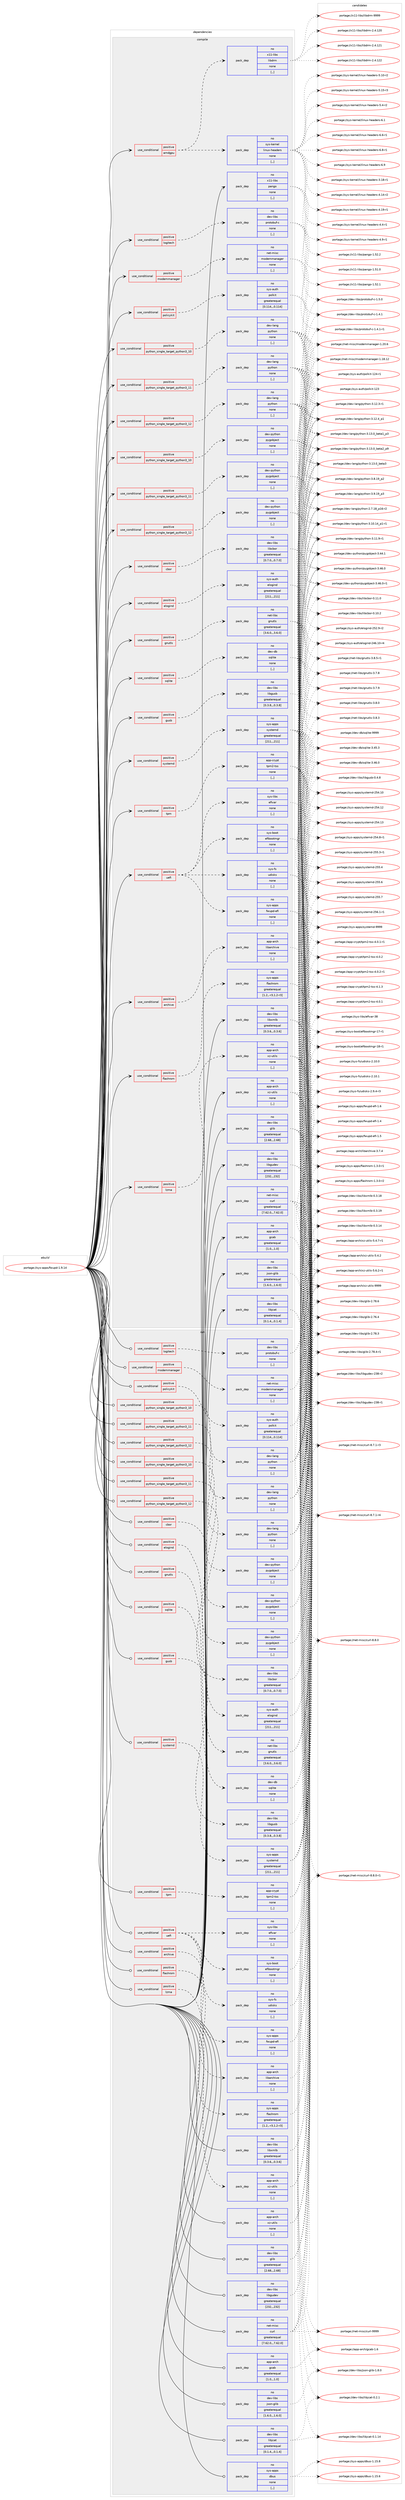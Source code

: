 digraph prolog {

# *************
# Graph options
# *************

newrank=true;
concentrate=true;
compound=true;
graph [rankdir=LR,fontname=Helvetica,fontsize=10,ranksep=1.5];#, ranksep=2.5, nodesep=0.2];
edge  [arrowhead=vee];
node  [fontname=Helvetica,fontsize=10];

# **********
# The ebuild
# **********

subgraph cluster_leftcol {
color=gray;
rank=same;
label=<<i>ebuild</i>>;
id [label="portage://sys-apps/fwupd-1.9.14", color=red, width=4, href="../sys-apps/fwupd-1.9.14.svg"];
}

# ****************
# The dependencies
# ****************

subgraph cluster_midcol {
color=gray;
label=<<i>dependencies</i>>;
subgraph cluster_compile {
fillcolor="#eeeeee";
style=filled;
label=<<i>compile</i>>;
subgraph cond108204 {
dependency410212 [label=<<TABLE BORDER="0" CELLBORDER="1" CELLSPACING="0" CELLPADDING="4"><TR><TD ROWSPAN="3" CELLPADDING="10">use_conditional</TD></TR><TR><TD>positive</TD></TR><TR><TD>amdgpu</TD></TR></TABLE>>, shape=none, color=red];
subgraph pack299154 {
dependency410213 [label=<<TABLE BORDER="0" CELLBORDER="1" CELLSPACING="0" CELLPADDING="4" WIDTH="220"><TR><TD ROWSPAN="6" CELLPADDING="30">pack_dep</TD></TR><TR><TD WIDTH="110">no</TD></TR><TR><TD>sys-kernel</TD></TR><TR><TD>linux-headers</TD></TR><TR><TD>none</TD></TR><TR><TD>[,,]</TD></TR></TABLE>>, shape=none, color=blue];
}
dependency410212:e -> dependency410213:w [weight=20,style="dashed",arrowhead="vee"];
subgraph pack299155 {
dependency410214 [label=<<TABLE BORDER="0" CELLBORDER="1" CELLSPACING="0" CELLPADDING="4" WIDTH="220"><TR><TD ROWSPAN="6" CELLPADDING="30">pack_dep</TD></TR><TR><TD WIDTH="110">no</TD></TR><TR><TD>x11-libs</TD></TR><TR><TD>libdrm</TD></TR><TR><TD>none</TD></TR><TR><TD>[,,]</TD></TR></TABLE>>, shape=none, color=blue];
}
dependency410212:e -> dependency410214:w [weight=20,style="dashed",arrowhead="vee"];
}
id:e -> dependency410212:w [weight=20,style="solid",arrowhead="vee"];
subgraph cond108205 {
dependency410215 [label=<<TABLE BORDER="0" CELLBORDER="1" CELLSPACING="0" CELLPADDING="4"><TR><TD ROWSPAN="3" CELLPADDING="10">use_conditional</TD></TR><TR><TD>positive</TD></TR><TR><TD>archive</TD></TR></TABLE>>, shape=none, color=red];
subgraph pack299156 {
dependency410216 [label=<<TABLE BORDER="0" CELLBORDER="1" CELLSPACING="0" CELLPADDING="4" WIDTH="220"><TR><TD ROWSPAN="6" CELLPADDING="30">pack_dep</TD></TR><TR><TD WIDTH="110">no</TD></TR><TR><TD>app-arch</TD></TR><TR><TD>libarchive</TD></TR><TR><TD>none</TD></TR><TR><TD>[,,]</TD></TR></TABLE>>, shape=none, color=blue];
}
dependency410215:e -> dependency410216:w [weight=20,style="dashed",arrowhead="vee"];
}
id:e -> dependency410215:w [weight=20,style="solid",arrowhead="vee"];
subgraph cond108206 {
dependency410217 [label=<<TABLE BORDER="0" CELLBORDER="1" CELLSPACING="0" CELLPADDING="4"><TR><TD ROWSPAN="3" CELLPADDING="10">use_conditional</TD></TR><TR><TD>positive</TD></TR><TR><TD>cbor</TD></TR></TABLE>>, shape=none, color=red];
subgraph pack299157 {
dependency410218 [label=<<TABLE BORDER="0" CELLBORDER="1" CELLSPACING="0" CELLPADDING="4" WIDTH="220"><TR><TD ROWSPAN="6" CELLPADDING="30">pack_dep</TD></TR><TR><TD WIDTH="110">no</TD></TR><TR><TD>dev-libs</TD></TR><TR><TD>libcbor</TD></TR><TR><TD>greaterequal</TD></TR><TR><TD>[0.7.0,,,0.7.0]</TD></TR></TABLE>>, shape=none, color=blue];
}
dependency410217:e -> dependency410218:w [weight=20,style="dashed",arrowhead="vee"];
}
id:e -> dependency410217:w [weight=20,style="solid",arrowhead="vee"];
subgraph cond108207 {
dependency410219 [label=<<TABLE BORDER="0" CELLBORDER="1" CELLSPACING="0" CELLPADDING="4"><TR><TD ROWSPAN="3" CELLPADDING="10">use_conditional</TD></TR><TR><TD>positive</TD></TR><TR><TD>elogind</TD></TR></TABLE>>, shape=none, color=red];
subgraph pack299158 {
dependency410220 [label=<<TABLE BORDER="0" CELLBORDER="1" CELLSPACING="0" CELLPADDING="4" WIDTH="220"><TR><TD ROWSPAN="6" CELLPADDING="30">pack_dep</TD></TR><TR><TD WIDTH="110">no</TD></TR><TR><TD>sys-auth</TD></TR><TR><TD>elogind</TD></TR><TR><TD>greaterequal</TD></TR><TR><TD>[211,,,211]</TD></TR></TABLE>>, shape=none, color=blue];
}
dependency410219:e -> dependency410220:w [weight=20,style="dashed",arrowhead="vee"];
}
id:e -> dependency410219:w [weight=20,style="solid",arrowhead="vee"];
subgraph cond108208 {
dependency410221 [label=<<TABLE BORDER="0" CELLBORDER="1" CELLSPACING="0" CELLPADDING="4"><TR><TD ROWSPAN="3" CELLPADDING="10">use_conditional</TD></TR><TR><TD>positive</TD></TR><TR><TD>flashrom</TD></TR></TABLE>>, shape=none, color=red];
subgraph pack299159 {
dependency410222 [label=<<TABLE BORDER="0" CELLBORDER="1" CELLSPACING="0" CELLPADDING="4" WIDTH="220"><TR><TD ROWSPAN="6" CELLPADDING="30">pack_dep</TD></TR><TR><TD WIDTH="110">no</TD></TR><TR><TD>sys-apps</TD></TR><TR><TD>flashrom</TD></TR><TR><TD>greaterequal</TD></TR><TR><TD>[1.2,,-r3,1.2-r3]</TD></TR></TABLE>>, shape=none, color=blue];
}
dependency410221:e -> dependency410222:w [weight=20,style="dashed",arrowhead="vee"];
}
id:e -> dependency410221:w [weight=20,style="solid",arrowhead="vee"];
subgraph cond108209 {
dependency410223 [label=<<TABLE BORDER="0" CELLBORDER="1" CELLSPACING="0" CELLPADDING="4"><TR><TD ROWSPAN="3" CELLPADDING="10">use_conditional</TD></TR><TR><TD>positive</TD></TR><TR><TD>gnutls</TD></TR></TABLE>>, shape=none, color=red];
subgraph pack299160 {
dependency410224 [label=<<TABLE BORDER="0" CELLBORDER="1" CELLSPACING="0" CELLPADDING="4" WIDTH="220"><TR><TD ROWSPAN="6" CELLPADDING="30">pack_dep</TD></TR><TR><TD WIDTH="110">no</TD></TR><TR><TD>net-libs</TD></TR><TR><TD>gnutls</TD></TR><TR><TD>greaterequal</TD></TR><TR><TD>[3.6.0,,,3.6.0]</TD></TR></TABLE>>, shape=none, color=blue];
}
dependency410223:e -> dependency410224:w [weight=20,style="dashed",arrowhead="vee"];
}
id:e -> dependency410223:w [weight=20,style="solid",arrowhead="vee"];
subgraph cond108210 {
dependency410225 [label=<<TABLE BORDER="0" CELLBORDER="1" CELLSPACING="0" CELLPADDING="4"><TR><TD ROWSPAN="3" CELLPADDING="10">use_conditional</TD></TR><TR><TD>positive</TD></TR><TR><TD>gusb</TD></TR></TABLE>>, shape=none, color=red];
subgraph pack299161 {
dependency410226 [label=<<TABLE BORDER="0" CELLBORDER="1" CELLSPACING="0" CELLPADDING="4" WIDTH="220"><TR><TD ROWSPAN="6" CELLPADDING="30">pack_dep</TD></TR><TR><TD WIDTH="110">no</TD></TR><TR><TD>dev-libs</TD></TR><TR><TD>libgusb</TD></TR><TR><TD>greaterequal</TD></TR><TR><TD>[0.3.8,,,0.3.8]</TD></TR></TABLE>>, shape=none, color=blue];
}
dependency410225:e -> dependency410226:w [weight=20,style="dashed",arrowhead="vee"];
}
id:e -> dependency410225:w [weight=20,style="solid",arrowhead="vee"];
subgraph cond108211 {
dependency410227 [label=<<TABLE BORDER="0" CELLBORDER="1" CELLSPACING="0" CELLPADDING="4"><TR><TD ROWSPAN="3" CELLPADDING="10">use_conditional</TD></TR><TR><TD>positive</TD></TR><TR><TD>logitech</TD></TR></TABLE>>, shape=none, color=red];
subgraph pack299162 {
dependency410228 [label=<<TABLE BORDER="0" CELLBORDER="1" CELLSPACING="0" CELLPADDING="4" WIDTH="220"><TR><TD ROWSPAN="6" CELLPADDING="30">pack_dep</TD></TR><TR><TD WIDTH="110">no</TD></TR><TR><TD>dev-libs</TD></TR><TR><TD>protobuf-c</TD></TR><TR><TD>none</TD></TR><TR><TD>[,,]</TD></TR></TABLE>>, shape=none, color=blue];
}
dependency410227:e -> dependency410228:w [weight=20,style="dashed",arrowhead="vee"];
}
id:e -> dependency410227:w [weight=20,style="solid",arrowhead="vee"];
subgraph cond108212 {
dependency410229 [label=<<TABLE BORDER="0" CELLBORDER="1" CELLSPACING="0" CELLPADDING="4"><TR><TD ROWSPAN="3" CELLPADDING="10">use_conditional</TD></TR><TR><TD>positive</TD></TR><TR><TD>lzma</TD></TR></TABLE>>, shape=none, color=red];
subgraph pack299163 {
dependency410230 [label=<<TABLE BORDER="0" CELLBORDER="1" CELLSPACING="0" CELLPADDING="4" WIDTH="220"><TR><TD ROWSPAN="6" CELLPADDING="30">pack_dep</TD></TR><TR><TD WIDTH="110">no</TD></TR><TR><TD>app-arch</TD></TR><TR><TD>xz-utils</TD></TR><TR><TD>none</TD></TR><TR><TD>[,,]</TD></TR></TABLE>>, shape=none, color=blue];
}
dependency410229:e -> dependency410230:w [weight=20,style="dashed",arrowhead="vee"];
}
id:e -> dependency410229:w [weight=20,style="solid",arrowhead="vee"];
subgraph cond108213 {
dependency410231 [label=<<TABLE BORDER="0" CELLBORDER="1" CELLSPACING="0" CELLPADDING="4"><TR><TD ROWSPAN="3" CELLPADDING="10">use_conditional</TD></TR><TR><TD>positive</TD></TR><TR><TD>modemmanager</TD></TR></TABLE>>, shape=none, color=red];
subgraph pack299164 {
dependency410232 [label=<<TABLE BORDER="0" CELLBORDER="1" CELLSPACING="0" CELLPADDING="4" WIDTH="220"><TR><TD ROWSPAN="6" CELLPADDING="30">pack_dep</TD></TR><TR><TD WIDTH="110">no</TD></TR><TR><TD>net-misc</TD></TR><TR><TD>modemmanager</TD></TR><TR><TD>none</TD></TR><TR><TD>[,,]</TD></TR></TABLE>>, shape=none, color=blue];
}
dependency410231:e -> dependency410232:w [weight=20,style="dashed",arrowhead="vee"];
}
id:e -> dependency410231:w [weight=20,style="solid",arrowhead="vee"];
subgraph cond108214 {
dependency410233 [label=<<TABLE BORDER="0" CELLBORDER="1" CELLSPACING="0" CELLPADDING="4"><TR><TD ROWSPAN="3" CELLPADDING="10">use_conditional</TD></TR><TR><TD>positive</TD></TR><TR><TD>policykit</TD></TR></TABLE>>, shape=none, color=red];
subgraph pack299165 {
dependency410234 [label=<<TABLE BORDER="0" CELLBORDER="1" CELLSPACING="0" CELLPADDING="4" WIDTH="220"><TR><TD ROWSPAN="6" CELLPADDING="30">pack_dep</TD></TR><TR><TD WIDTH="110">no</TD></TR><TR><TD>sys-auth</TD></TR><TR><TD>polkit</TD></TR><TR><TD>greaterequal</TD></TR><TR><TD>[0.114,,,0.114]</TD></TR></TABLE>>, shape=none, color=blue];
}
dependency410233:e -> dependency410234:w [weight=20,style="dashed",arrowhead="vee"];
}
id:e -> dependency410233:w [weight=20,style="solid",arrowhead="vee"];
subgraph cond108215 {
dependency410235 [label=<<TABLE BORDER="0" CELLBORDER="1" CELLSPACING="0" CELLPADDING="4"><TR><TD ROWSPAN="3" CELLPADDING="10">use_conditional</TD></TR><TR><TD>positive</TD></TR><TR><TD>python_single_target_python3_10</TD></TR></TABLE>>, shape=none, color=red];
subgraph pack299166 {
dependency410236 [label=<<TABLE BORDER="0" CELLBORDER="1" CELLSPACING="0" CELLPADDING="4" WIDTH="220"><TR><TD ROWSPAN="6" CELLPADDING="30">pack_dep</TD></TR><TR><TD WIDTH="110">no</TD></TR><TR><TD>dev-lang</TD></TR><TR><TD>python</TD></TR><TR><TD>none</TD></TR><TR><TD>[,,]</TD></TR></TABLE>>, shape=none, color=blue];
}
dependency410235:e -> dependency410236:w [weight=20,style="dashed",arrowhead="vee"];
}
id:e -> dependency410235:w [weight=20,style="solid",arrowhead="vee"];
subgraph cond108216 {
dependency410237 [label=<<TABLE BORDER="0" CELLBORDER="1" CELLSPACING="0" CELLPADDING="4"><TR><TD ROWSPAN="3" CELLPADDING="10">use_conditional</TD></TR><TR><TD>positive</TD></TR><TR><TD>python_single_target_python3_10</TD></TR></TABLE>>, shape=none, color=red];
subgraph pack299167 {
dependency410238 [label=<<TABLE BORDER="0" CELLBORDER="1" CELLSPACING="0" CELLPADDING="4" WIDTH="220"><TR><TD ROWSPAN="6" CELLPADDING="30">pack_dep</TD></TR><TR><TD WIDTH="110">no</TD></TR><TR><TD>dev-python</TD></TR><TR><TD>pygobject</TD></TR><TR><TD>none</TD></TR><TR><TD>[,,]</TD></TR></TABLE>>, shape=none, color=blue];
}
dependency410237:e -> dependency410238:w [weight=20,style="dashed",arrowhead="vee"];
}
id:e -> dependency410237:w [weight=20,style="solid",arrowhead="vee"];
subgraph cond108217 {
dependency410239 [label=<<TABLE BORDER="0" CELLBORDER="1" CELLSPACING="0" CELLPADDING="4"><TR><TD ROWSPAN="3" CELLPADDING="10">use_conditional</TD></TR><TR><TD>positive</TD></TR><TR><TD>python_single_target_python3_11</TD></TR></TABLE>>, shape=none, color=red];
subgraph pack299168 {
dependency410240 [label=<<TABLE BORDER="0" CELLBORDER="1" CELLSPACING="0" CELLPADDING="4" WIDTH="220"><TR><TD ROWSPAN="6" CELLPADDING="30">pack_dep</TD></TR><TR><TD WIDTH="110">no</TD></TR><TR><TD>dev-lang</TD></TR><TR><TD>python</TD></TR><TR><TD>none</TD></TR><TR><TD>[,,]</TD></TR></TABLE>>, shape=none, color=blue];
}
dependency410239:e -> dependency410240:w [weight=20,style="dashed",arrowhead="vee"];
}
id:e -> dependency410239:w [weight=20,style="solid",arrowhead="vee"];
subgraph cond108218 {
dependency410241 [label=<<TABLE BORDER="0" CELLBORDER="1" CELLSPACING="0" CELLPADDING="4"><TR><TD ROWSPAN="3" CELLPADDING="10">use_conditional</TD></TR><TR><TD>positive</TD></TR><TR><TD>python_single_target_python3_11</TD></TR></TABLE>>, shape=none, color=red];
subgraph pack299169 {
dependency410242 [label=<<TABLE BORDER="0" CELLBORDER="1" CELLSPACING="0" CELLPADDING="4" WIDTH="220"><TR><TD ROWSPAN="6" CELLPADDING="30">pack_dep</TD></TR><TR><TD WIDTH="110">no</TD></TR><TR><TD>dev-python</TD></TR><TR><TD>pygobject</TD></TR><TR><TD>none</TD></TR><TR><TD>[,,]</TD></TR></TABLE>>, shape=none, color=blue];
}
dependency410241:e -> dependency410242:w [weight=20,style="dashed",arrowhead="vee"];
}
id:e -> dependency410241:w [weight=20,style="solid",arrowhead="vee"];
subgraph cond108219 {
dependency410243 [label=<<TABLE BORDER="0" CELLBORDER="1" CELLSPACING="0" CELLPADDING="4"><TR><TD ROWSPAN="3" CELLPADDING="10">use_conditional</TD></TR><TR><TD>positive</TD></TR><TR><TD>python_single_target_python3_12</TD></TR></TABLE>>, shape=none, color=red];
subgraph pack299170 {
dependency410244 [label=<<TABLE BORDER="0" CELLBORDER="1" CELLSPACING="0" CELLPADDING="4" WIDTH="220"><TR><TD ROWSPAN="6" CELLPADDING="30">pack_dep</TD></TR><TR><TD WIDTH="110">no</TD></TR><TR><TD>dev-lang</TD></TR><TR><TD>python</TD></TR><TR><TD>none</TD></TR><TR><TD>[,,]</TD></TR></TABLE>>, shape=none, color=blue];
}
dependency410243:e -> dependency410244:w [weight=20,style="dashed",arrowhead="vee"];
}
id:e -> dependency410243:w [weight=20,style="solid",arrowhead="vee"];
subgraph cond108220 {
dependency410245 [label=<<TABLE BORDER="0" CELLBORDER="1" CELLSPACING="0" CELLPADDING="4"><TR><TD ROWSPAN="3" CELLPADDING="10">use_conditional</TD></TR><TR><TD>positive</TD></TR><TR><TD>python_single_target_python3_12</TD></TR></TABLE>>, shape=none, color=red];
subgraph pack299171 {
dependency410246 [label=<<TABLE BORDER="0" CELLBORDER="1" CELLSPACING="0" CELLPADDING="4" WIDTH="220"><TR><TD ROWSPAN="6" CELLPADDING="30">pack_dep</TD></TR><TR><TD WIDTH="110">no</TD></TR><TR><TD>dev-python</TD></TR><TR><TD>pygobject</TD></TR><TR><TD>none</TD></TR><TR><TD>[,,]</TD></TR></TABLE>>, shape=none, color=blue];
}
dependency410245:e -> dependency410246:w [weight=20,style="dashed",arrowhead="vee"];
}
id:e -> dependency410245:w [weight=20,style="solid",arrowhead="vee"];
subgraph cond108221 {
dependency410247 [label=<<TABLE BORDER="0" CELLBORDER="1" CELLSPACING="0" CELLPADDING="4"><TR><TD ROWSPAN="3" CELLPADDING="10">use_conditional</TD></TR><TR><TD>positive</TD></TR><TR><TD>sqlite</TD></TR></TABLE>>, shape=none, color=red];
subgraph pack299172 {
dependency410248 [label=<<TABLE BORDER="0" CELLBORDER="1" CELLSPACING="0" CELLPADDING="4" WIDTH="220"><TR><TD ROWSPAN="6" CELLPADDING="30">pack_dep</TD></TR><TR><TD WIDTH="110">no</TD></TR><TR><TD>dev-db</TD></TR><TR><TD>sqlite</TD></TR><TR><TD>none</TD></TR><TR><TD>[,,]</TD></TR></TABLE>>, shape=none, color=blue];
}
dependency410247:e -> dependency410248:w [weight=20,style="dashed",arrowhead="vee"];
}
id:e -> dependency410247:w [weight=20,style="solid",arrowhead="vee"];
subgraph cond108222 {
dependency410249 [label=<<TABLE BORDER="0" CELLBORDER="1" CELLSPACING="0" CELLPADDING="4"><TR><TD ROWSPAN="3" CELLPADDING="10">use_conditional</TD></TR><TR><TD>positive</TD></TR><TR><TD>systemd</TD></TR></TABLE>>, shape=none, color=red];
subgraph pack299173 {
dependency410250 [label=<<TABLE BORDER="0" CELLBORDER="1" CELLSPACING="0" CELLPADDING="4" WIDTH="220"><TR><TD ROWSPAN="6" CELLPADDING="30">pack_dep</TD></TR><TR><TD WIDTH="110">no</TD></TR><TR><TD>sys-apps</TD></TR><TR><TD>systemd</TD></TR><TR><TD>greaterequal</TD></TR><TR><TD>[211,,,211]</TD></TR></TABLE>>, shape=none, color=blue];
}
dependency410249:e -> dependency410250:w [weight=20,style="dashed",arrowhead="vee"];
}
id:e -> dependency410249:w [weight=20,style="solid",arrowhead="vee"];
subgraph cond108223 {
dependency410251 [label=<<TABLE BORDER="0" CELLBORDER="1" CELLSPACING="0" CELLPADDING="4"><TR><TD ROWSPAN="3" CELLPADDING="10">use_conditional</TD></TR><TR><TD>positive</TD></TR><TR><TD>tpm</TD></TR></TABLE>>, shape=none, color=red];
subgraph pack299174 {
dependency410252 [label=<<TABLE BORDER="0" CELLBORDER="1" CELLSPACING="0" CELLPADDING="4" WIDTH="220"><TR><TD ROWSPAN="6" CELLPADDING="30">pack_dep</TD></TR><TR><TD WIDTH="110">no</TD></TR><TR><TD>app-crypt</TD></TR><TR><TD>tpm2-tss</TD></TR><TR><TD>none</TD></TR><TR><TD>[,,]</TD></TR></TABLE>>, shape=none, color=blue];
}
dependency410251:e -> dependency410252:w [weight=20,style="dashed",arrowhead="vee"];
}
id:e -> dependency410251:w [weight=20,style="solid",arrowhead="vee"];
subgraph cond108224 {
dependency410253 [label=<<TABLE BORDER="0" CELLBORDER="1" CELLSPACING="0" CELLPADDING="4"><TR><TD ROWSPAN="3" CELLPADDING="10">use_conditional</TD></TR><TR><TD>positive</TD></TR><TR><TD>uefi</TD></TR></TABLE>>, shape=none, color=red];
subgraph pack299175 {
dependency410254 [label=<<TABLE BORDER="0" CELLBORDER="1" CELLSPACING="0" CELLPADDING="4" WIDTH="220"><TR><TD ROWSPAN="6" CELLPADDING="30">pack_dep</TD></TR><TR><TD WIDTH="110">no</TD></TR><TR><TD>sys-apps</TD></TR><TR><TD>fwupd-efi</TD></TR><TR><TD>none</TD></TR><TR><TD>[,,]</TD></TR></TABLE>>, shape=none, color=blue];
}
dependency410253:e -> dependency410254:w [weight=20,style="dashed",arrowhead="vee"];
subgraph pack299176 {
dependency410255 [label=<<TABLE BORDER="0" CELLBORDER="1" CELLSPACING="0" CELLPADDING="4" WIDTH="220"><TR><TD ROWSPAN="6" CELLPADDING="30">pack_dep</TD></TR><TR><TD WIDTH="110">no</TD></TR><TR><TD>sys-boot</TD></TR><TR><TD>efibootmgr</TD></TR><TR><TD>none</TD></TR><TR><TD>[,,]</TD></TR></TABLE>>, shape=none, color=blue];
}
dependency410253:e -> dependency410255:w [weight=20,style="dashed",arrowhead="vee"];
subgraph pack299177 {
dependency410256 [label=<<TABLE BORDER="0" CELLBORDER="1" CELLSPACING="0" CELLPADDING="4" WIDTH="220"><TR><TD ROWSPAN="6" CELLPADDING="30">pack_dep</TD></TR><TR><TD WIDTH="110">no</TD></TR><TR><TD>sys-fs</TD></TR><TR><TD>udisks</TD></TR><TR><TD>none</TD></TR><TR><TD>[,,]</TD></TR></TABLE>>, shape=none, color=blue];
}
dependency410253:e -> dependency410256:w [weight=20,style="dashed",arrowhead="vee"];
subgraph pack299178 {
dependency410257 [label=<<TABLE BORDER="0" CELLBORDER="1" CELLSPACING="0" CELLPADDING="4" WIDTH="220"><TR><TD ROWSPAN="6" CELLPADDING="30">pack_dep</TD></TR><TR><TD WIDTH="110">no</TD></TR><TR><TD>sys-libs</TD></TR><TR><TD>efivar</TD></TR><TR><TD>none</TD></TR><TR><TD>[,,]</TD></TR></TABLE>>, shape=none, color=blue];
}
dependency410253:e -> dependency410257:w [weight=20,style="dashed",arrowhead="vee"];
}
id:e -> dependency410253:w [weight=20,style="solid",arrowhead="vee"];
subgraph pack299179 {
dependency410258 [label=<<TABLE BORDER="0" CELLBORDER="1" CELLSPACING="0" CELLPADDING="4" WIDTH="220"><TR><TD ROWSPAN="6" CELLPADDING="30">pack_dep</TD></TR><TR><TD WIDTH="110">no</TD></TR><TR><TD>app-arch</TD></TR><TR><TD>gcab</TD></TR><TR><TD>greaterequal</TD></TR><TR><TD>[1.0,,,1.0]</TD></TR></TABLE>>, shape=none, color=blue];
}
id:e -> dependency410258:w [weight=20,style="solid",arrowhead="vee"];
subgraph pack299180 {
dependency410259 [label=<<TABLE BORDER="0" CELLBORDER="1" CELLSPACING="0" CELLPADDING="4" WIDTH="220"><TR><TD ROWSPAN="6" CELLPADDING="30">pack_dep</TD></TR><TR><TD WIDTH="110">no</TD></TR><TR><TD>app-arch</TD></TR><TR><TD>xz-utils</TD></TR><TR><TD>none</TD></TR><TR><TD>[,,]</TD></TR></TABLE>>, shape=none, color=blue];
}
id:e -> dependency410259:w [weight=20,style="solid",arrowhead="vee"];
subgraph pack299181 {
dependency410260 [label=<<TABLE BORDER="0" CELLBORDER="1" CELLSPACING="0" CELLPADDING="4" WIDTH="220"><TR><TD ROWSPAN="6" CELLPADDING="30">pack_dep</TD></TR><TR><TD WIDTH="110">no</TD></TR><TR><TD>dev-libs</TD></TR><TR><TD>glib</TD></TR><TR><TD>greaterequal</TD></TR><TR><TD>[2.68,,,2.68]</TD></TR></TABLE>>, shape=none, color=blue];
}
id:e -> dependency410260:w [weight=20,style="solid",arrowhead="vee"];
subgraph pack299182 {
dependency410261 [label=<<TABLE BORDER="0" CELLBORDER="1" CELLSPACING="0" CELLPADDING="4" WIDTH="220"><TR><TD ROWSPAN="6" CELLPADDING="30">pack_dep</TD></TR><TR><TD WIDTH="110">no</TD></TR><TR><TD>dev-libs</TD></TR><TR><TD>json-glib</TD></TR><TR><TD>greaterequal</TD></TR><TR><TD>[1.6.0,,,1.6.0]</TD></TR></TABLE>>, shape=none, color=blue];
}
id:e -> dependency410261:w [weight=20,style="solid",arrowhead="vee"];
subgraph pack299183 {
dependency410262 [label=<<TABLE BORDER="0" CELLBORDER="1" CELLSPACING="0" CELLPADDING="4" WIDTH="220"><TR><TD ROWSPAN="6" CELLPADDING="30">pack_dep</TD></TR><TR><TD WIDTH="110">no</TD></TR><TR><TD>dev-libs</TD></TR><TR><TD>libgudev</TD></TR><TR><TD>greaterequal</TD></TR><TR><TD>[232,,,232]</TD></TR></TABLE>>, shape=none, color=blue];
}
id:e -> dependency410262:w [weight=20,style="solid",arrowhead="vee"];
subgraph pack299184 {
dependency410263 [label=<<TABLE BORDER="0" CELLBORDER="1" CELLSPACING="0" CELLPADDING="4" WIDTH="220"><TR><TD ROWSPAN="6" CELLPADDING="30">pack_dep</TD></TR><TR><TD WIDTH="110">no</TD></TR><TR><TD>dev-libs</TD></TR><TR><TD>libjcat</TD></TR><TR><TD>greaterequal</TD></TR><TR><TD>[0.1.4,,,0.1.4]</TD></TR></TABLE>>, shape=none, color=blue];
}
id:e -> dependency410263:w [weight=20,style="solid",arrowhead="vee"];
subgraph pack299185 {
dependency410264 [label=<<TABLE BORDER="0" CELLBORDER="1" CELLSPACING="0" CELLPADDING="4" WIDTH="220"><TR><TD ROWSPAN="6" CELLPADDING="30">pack_dep</TD></TR><TR><TD WIDTH="110">no</TD></TR><TR><TD>dev-libs</TD></TR><TR><TD>libxmlb</TD></TR><TR><TD>greaterequal</TD></TR><TR><TD>[0.3.6,,,0.3.6]</TD></TR></TABLE>>, shape=none, color=blue];
}
id:e -> dependency410264:w [weight=20,style="solid",arrowhead="vee"];
subgraph pack299186 {
dependency410265 [label=<<TABLE BORDER="0" CELLBORDER="1" CELLSPACING="0" CELLPADDING="4" WIDTH="220"><TR><TD ROWSPAN="6" CELLPADDING="30">pack_dep</TD></TR><TR><TD WIDTH="110">no</TD></TR><TR><TD>net-misc</TD></TR><TR><TD>curl</TD></TR><TR><TD>greaterequal</TD></TR><TR><TD>[7.62.0,,,7.62.0]</TD></TR></TABLE>>, shape=none, color=blue];
}
id:e -> dependency410265:w [weight=20,style="solid",arrowhead="vee"];
subgraph pack299187 {
dependency410266 [label=<<TABLE BORDER="0" CELLBORDER="1" CELLSPACING="0" CELLPADDING="4" WIDTH="220"><TR><TD ROWSPAN="6" CELLPADDING="30">pack_dep</TD></TR><TR><TD WIDTH="110">no</TD></TR><TR><TD>x11-libs</TD></TR><TR><TD>pango</TD></TR><TR><TD>none</TD></TR><TR><TD>[,,]</TD></TR></TABLE>>, shape=none, color=blue];
}
id:e -> dependency410266:w [weight=20,style="solid",arrowhead="vee"];
}
subgraph cluster_compileandrun {
fillcolor="#eeeeee";
style=filled;
label=<<i>compile and run</i>>;
}
subgraph cluster_run {
fillcolor="#eeeeee";
style=filled;
label=<<i>run</i>>;
subgraph cond108225 {
dependency410267 [label=<<TABLE BORDER="0" CELLBORDER="1" CELLSPACING="0" CELLPADDING="4"><TR><TD ROWSPAN="3" CELLPADDING="10">use_conditional</TD></TR><TR><TD>positive</TD></TR><TR><TD>archive</TD></TR></TABLE>>, shape=none, color=red];
subgraph pack299188 {
dependency410268 [label=<<TABLE BORDER="0" CELLBORDER="1" CELLSPACING="0" CELLPADDING="4" WIDTH="220"><TR><TD ROWSPAN="6" CELLPADDING="30">pack_dep</TD></TR><TR><TD WIDTH="110">no</TD></TR><TR><TD>app-arch</TD></TR><TR><TD>libarchive</TD></TR><TR><TD>none</TD></TR><TR><TD>[,,]</TD></TR></TABLE>>, shape=none, color=blue];
}
dependency410267:e -> dependency410268:w [weight=20,style="dashed",arrowhead="vee"];
}
id:e -> dependency410267:w [weight=20,style="solid",arrowhead="odot"];
subgraph cond108226 {
dependency410269 [label=<<TABLE BORDER="0" CELLBORDER="1" CELLSPACING="0" CELLPADDING="4"><TR><TD ROWSPAN="3" CELLPADDING="10">use_conditional</TD></TR><TR><TD>positive</TD></TR><TR><TD>cbor</TD></TR></TABLE>>, shape=none, color=red];
subgraph pack299189 {
dependency410270 [label=<<TABLE BORDER="0" CELLBORDER="1" CELLSPACING="0" CELLPADDING="4" WIDTH="220"><TR><TD ROWSPAN="6" CELLPADDING="30">pack_dep</TD></TR><TR><TD WIDTH="110">no</TD></TR><TR><TD>dev-libs</TD></TR><TR><TD>libcbor</TD></TR><TR><TD>greaterequal</TD></TR><TR><TD>[0.7.0,,,0.7.0]</TD></TR></TABLE>>, shape=none, color=blue];
}
dependency410269:e -> dependency410270:w [weight=20,style="dashed",arrowhead="vee"];
}
id:e -> dependency410269:w [weight=20,style="solid",arrowhead="odot"];
subgraph cond108227 {
dependency410271 [label=<<TABLE BORDER="0" CELLBORDER="1" CELLSPACING="0" CELLPADDING="4"><TR><TD ROWSPAN="3" CELLPADDING="10">use_conditional</TD></TR><TR><TD>positive</TD></TR><TR><TD>elogind</TD></TR></TABLE>>, shape=none, color=red];
subgraph pack299190 {
dependency410272 [label=<<TABLE BORDER="0" CELLBORDER="1" CELLSPACING="0" CELLPADDING="4" WIDTH="220"><TR><TD ROWSPAN="6" CELLPADDING="30">pack_dep</TD></TR><TR><TD WIDTH="110">no</TD></TR><TR><TD>sys-auth</TD></TR><TR><TD>elogind</TD></TR><TR><TD>greaterequal</TD></TR><TR><TD>[211,,,211]</TD></TR></TABLE>>, shape=none, color=blue];
}
dependency410271:e -> dependency410272:w [weight=20,style="dashed",arrowhead="vee"];
}
id:e -> dependency410271:w [weight=20,style="solid",arrowhead="odot"];
subgraph cond108228 {
dependency410273 [label=<<TABLE BORDER="0" CELLBORDER="1" CELLSPACING="0" CELLPADDING="4"><TR><TD ROWSPAN="3" CELLPADDING="10">use_conditional</TD></TR><TR><TD>positive</TD></TR><TR><TD>flashrom</TD></TR></TABLE>>, shape=none, color=red];
subgraph pack299191 {
dependency410274 [label=<<TABLE BORDER="0" CELLBORDER="1" CELLSPACING="0" CELLPADDING="4" WIDTH="220"><TR><TD ROWSPAN="6" CELLPADDING="30">pack_dep</TD></TR><TR><TD WIDTH="110">no</TD></TR><TR><TD>sys-apps</TD></TR><TR><TD>flashrom</TD></TR><TR><TD>greaterequal</TD></TR><TR><TD>[1.2,,-r3,1.2-r3]</TD></TR></TABLE>>, shape=none, color=blue];
}
dependency410273:e -> dependency410274:w [weight=20,style="dashed",arrowhead="vee"];
}
id:e -> dependency410273:w [weight=20,style="solid",arrowhead="odot"];
subgraph cond108229 {
dependency410275 [label=<<TABLE BORDER="0" CELLBORDER="1" CELLSPACING="0" CELLPADDING="4"><TR><TD ROWSPAN="3" CELLPADDING="10">use_conditional</TD></TR><TR><TD>positive</TD></TR><TR><TD>gnutls</TD></TR></TABLE>>, shape=none, color=red];
subgraph pack299192 {
dependency410276 [label=<<TABLE BORDER="0" CELLBORDER="1" CELLSPACING="0" CELLPADDING="4" WIDTH="220"><TR><TD ROWSPAN="6" CELLPADDING="30">pack_dep</TD></TR><TR><TD WIDTH="110">no</TD></TR><TR><TD>net-libs</TD></TR><TR><TD>gnutls</TD></TR><TR><TD>greaterequal</TD></TR><TR><TD>[3.6.0,,,3.6.0]</TD></TR></TABLE>>, shape=none, color=blue];
}
dependency410275:e -> dependency410276:w [weight=20,style="dashed",arrowhead="vee"];
}
id:e -> dependency410275:w [weight=20,style="solid",arrowhead="odot"];
subgraph cond108230 {
dependency410277 [label=<<TABLE BORDER="0" CELLBORDER="1" CELLSPACING="0" CELLPADDING="4"><TR><TD ROWSPAN="3" CELLPADDING="10">use_conditional</TD></TR><TR><TD>positive</TD></TR><TR><TD>gusb</TD></TR></TABLE>>, shape=none, color=red];
subgraph pack299193 {
dependency410278 [label=<<TABLE BORDER="0" CELLBORDER="1" CELLSPACING="0" CELLPADDING="4" WIDTH="220"><TR><TD ROWSPAN="6" CELLPADDING="30">pack_dep</TD></TR><TR><TD WIDTH="110">no</TD></TR><TR><TD>dev-libs</TD></TR><TR><TD>libgusb</TD></TR><TR><TD>greaterequal</TD></TR><TR><TD>[0.3.8,,,0.3.8]</TD></TR></TABLE>>, shape=none, color=blue];
}
dependency410277:e -> dependency410278:w [weight=20,style="dashed",arrowhead="vee"];
}
id:e -> dependency410277:w [weight=20,style="solid",arrowhead="odot"];
subgraph cond108231 {
dependency410279 [label=<<TABLE BORDER="0" CELLBORDER="1" CELLSPACING="0" CELLPADDING="4"><TR><TD ROWSPAN="3" CELLPADDING="10">use_conditional</TD></TR><TR><TD>positive</TD></TR><TR><TD>logitech</TD></TR></TABLE>>, shape=none, color=red];
subgraph pack299194 {
dependency410280 [label=<<TABLE BORDER="0" CELLBORDER="1" CELLSPACING="0" CELLPADDING="4" WIDTH="220"><TR><TD ROWSPAN="6" CELLPADDING="30">pack_dep</TD></TR><TR><TD WIDTH="110">no</TD></TR><TR><TD>dev-libs</TD></TR><TR><TD>protobuf-c</TD></TR><TR><TD>none</TD></TR><TR><TD>[,,]</TD></TR></TABLE>>, shape=none, color=blue];
}
dependency410279:e -> dependency410280:w [weight=20,style="dashed",arrowhead="vee"];
}
id:e -> dependency410279:w [weight=20,style="solid",arrowhead="odot"];
subgraph cond108232 {
dependency410281 [label=<<TABLE BORDER="0" CELLBORDER="1" CELLSPACING="0" CELLPADDING="4"><TR><TD ROWSPAN="3" CELLPADDING="10">use_conditional</TD></TR><TR><TD>positive</TD></TR><TR><TD>lzma</TD></TR></TABLE>>, shape=none, color=red];
subgraph pack299195 {
dependency410282 [label=<<TABLE BORDER="0" CELLBORDER="1" CELLSPACING="0" CELLPADDING="4" WIDTH="220"><TR><TD ROWSPAN="6" CELLPADDING="30">pack_dep</TD></TR><TR><TD WIDTH="110">no</TD></TR><TR><TD>app-arch</TD></TR><TR><TD>xz-utils</TD></TR><TR><TD>none</TD></TR><TR><TD>[,,]</TD></TR></TABLE>>, shape=none, color=blue];
}
dependency410281:e -> dependency410282:w [weight=20,style="dashed",arrowhead="vee"];
}
id:e -> dependency410281:w [weight=20,style="solid",arrowhead="odot"];
subgraph cond108233 {
dependency410283 [label=<<TABLE BORDER="0" CELLBORDER="1" CELLSPACING="0" CELLPADDING="4"><TR><TD ROWSPAN="3" CELLPADDING="10">use_conditional</TD></TR><TR><TD>positive</TD></TR><TR><TD>modemmanager</TD></TR></TABLE>>, shape=none, color=red];
subgraph pack299196 {
dependency410284 [label=<<TABLE BORDER="0" CELLBORDER="1" CELLSPACING="0" CELLPADDING="4" WIDTH="220"><TR><TD ROWSPAN="6" CELLPADDING="30">pack_dep</TD></TR><TR><TD WIDTH="110">no</TD></TR><TR><TD>net-misc</TD></TR><TR><TD>modemmanager</TD></TR><TR><TD>none</TD></TR><TR><TD>[,,]</TD></TR></TABLE>>, shape=none, color=blue];
}
dependency410283:e -> dependency410284:w [weight=20,style="dashed",arrowhead="vee"];
}
id:e -> dependency410283:w [weight=20,style="solid",arrowhead="odot"];
subgraph cond108234 {
dependency410285 [label=<<TABLE BORDER="0" CELLBORDER="1" CELLSPACING="0" CELLPADDING="4"><TR><TD ROWSPAN="3" CELLPADDING="10">use_conditional</TD></TR><TR><TD>positive</TD></TR><TR><TD>policykit</TD></TR></TABLE>>, shape=none, color=red];
subgraph pack299197 {
dependency410286 [label=<<TABLE BORDER="0" CELLBORDER="1" CELLSPACING="0" CELLPADDING="4" WIDTH="220"><TR><TD ROWSPAN="6" CELLPADDING="30">pack_dep</TD></TR><TR><TD WIDTH="110">no</TD></TR><TR><TD>sys-auth</TD></TR><TR><TD>polkit</TD></TR><TR><TD>greaterequal</TD></TR><TR><TD>[0.114,,,0.114]</TD></TR></TABLE>>, shape=none, color=blue];
}
dependency410285:e -> dependency410286:w [weight=20,style="dashed",arrowhead="vee"];
}
id:e -> dependency410285:w [weight=20,style="solid",arrowhead="odot"];
subgraph cond108235 {
dependency410287 [label=<<TABLE BORDER="0" CELLBORDER="1" CELLSPACING="0" CELLPADDING="4"><TR><TD ROWSPAN="3" CELLPADDING="10">use_conditional</TD></TR><TR><TD>positive</TD></TR><TR><TD>python_single_target_python3_10</TD></TR></TABLE>>, shape=none, color=red];
subgraph pack299198 {
dependency410288 [label=<<TABLE BORDER="0" CELLBORDER="1" CELLSPACING="0" CELLPADDING="4" WIDTH="220"><TR><TD ROWSPAN="6" CELLPADDING="30">pack_dep</TD></TR><TR><TD WIDTH="110">no</TD></TR><TR><TD>dev-lang</TD></TR><TR><TD>python</TD></TR><TR><TD>none</TD></TR><TR><TD>[,,]</TD></TR></TABLE>>, shape=none, color=blue];
}
dependency410287:e -> dependency410288:w [weight=20,style="dashed",arrowhead="vee"];
}
id:e -> dependency410287:w [weight=20,style="solid",arrowhead="odot"];
subgraph cond108236 {
dependency410289 [label=<<TABLE BORDER="0" CELLBORDER="1" CELLSPACING="0" CELLPADDING="4"><TR><TD ROWSPAN="3" CELLPADDING="10">use_conditional</TD></TR><TR><TD>positive</TD></TR><TR><TD>python_single_target_python3_10</TD></TR></TABLE>>, shape=none, color=red];
subgraph pack299199 {
dependency410290 [label=<<TABLE BORDER="0" CELLBORDER="1" CELLSPACING="0" CELLPADDING="4" WIDTH="220"><TR><TD ROWSPAN="6" CELLPADDING="30">pack_dep</TD></TR><TR><TD WIDTH="110">no</TD></TR><TR><TD>dev-python</TD></TR><TR><TD>pygobject</TD></TR><TR><TD>none</TD></TR><TR><TD>[,,]</TD></TR></TABLE>>, shape=none, color=blue];
}
dependency410289:e -> dependency410290:w [weight=20,style="dashed",arrowhead="vee"];
}
id:e -> dependency410289:w [weight=20,style="solid",arrowhead="odot"];
subgraph cond108237 {
dependency410291 [label=<<TABLE BORDER="0" CELLBORDER="1" CELLSPACING="0" CELLPADDING="4"><TR><TD ROWSPAN="3" CELLPADDING="10">use_conditional</TD></TR><TR><TD>positive</TD></TR><TR><TD>python_single_target_python3_11</TD></TR></TABLE>>, shape=none, color=red];
subgraph pack299200 {
dependency410292 [label=<<TABLE BORDER="0" CELLBORDER="1" CELLSPACING="0" CELLPADDING="4" WIDTH="220"><TR><TD ROWSPAN="6" CELLPADDING="30">pack_dep</TD></TR><TR><TD WIDTH="110">no</TD></TR><TR><TD>dev-lang</TD></TR><TR><TD>python</TD></TR><TR><TD>none</TD></TR><TR><TD>[,,]</TD></TR></TABLE>>, shape=none, color=blue];
}
dependency410291:e -> dependency410292:w [weight=20,style="dashed",arrowhead="vee"];
}
id:e -> dependency410291:w [weight=20,style="solid",arrowhead="odot"];
subgraph cond108238 {
dependency410293 [label=<<TABLE BORDER="0" CELLBORDER="1" CELLSPACING="0" CELLPADDING="4"><TR><TD ROWSPAN="3" CELLPADDING="10">use_conditional</TD></TR><TR><TD>positive</TD></TR><TR><TD>python_single_target_python3_11</TD></TR></TABLE>>, shape=none, color=red];
subgraph pack299201 {
dependency410294 [label=<<TABLE BORDER="0" CELLBORDER="1" CELLSPACING="0" CELLPADDING="4" WIDTH="220"><TR><TD ROWSPAN="6" CELLPADDING="30">pack_dep</TD></TR><TR><TD WIDTH="110">no</TD></TR><TR><TD>dev-python</TD></TR><TR><TD>pygobject</TD></TR><TR><TD>none</TD></TR><TR><TD>[,,]</TD></TR></TABLE>>, shape=none, color=blue];
}
dependency410293:e -> dependency410294:w [weight=20,style="dashed",arrowhead="vee"];
}
id:e -> dependency410293:w [weight=20,style="solid",arrowhead="odot"];
subgraph cond108239 {
dependency410295 [label=<<TABLE BORDER="0" CELLBORDER="1" CELLSPACING="0" CELLPADDING="4"><TR><TD ROWSPAN="3" CELLPADDING="10">use_conditional</TD></TR><TR><TD>positive</TD></TR><TR><TD>python_single_target_python3_12</TD></TR></TABLE>>, shape=none, color=red];
subgraph pack299202 {
dependency410296 [label=<<TABLE BORDER="0" CELLBORDER="1" CELLSPACING="0" CELLPADDING="4" WIDTH="220"><TR><TD ROWSPAN="6" CELLPADDING="30">pack_dep</TD></TR><TR><TD WIDTH="110">no</TD></TR><TR><TD>dev-lang</TD></TR><TR><TD>python</TD></TR><TR><TD>none</TD></TR><TR><TD>[,,]</TD></TR></TABLE>>, shape=none, color=blue];
}
dependency410295:e -> dependency410296:w [weight=20,style="dashed",arrowhead="vee"];
}
id:e -> dependency410295:w [weight=20,style="solid",arrowhead="odot"];
subgraph cond108240 {
dependency410297 [label=<<TABLE BORDER="0" CELLBORDER="1" CELLSPACING="0" CELLPADDING="4"><TR><TD ROWSPAN="3" CELLPADDING="10">use_conditional</TD></TR><TR><TD>positive</TD></TR><TR><TD>python_single_target_python3_12</TD></TR></TABLE>>, shape=none, color=red];
subgraph pack299203 {
dependency410298 [label=<<TABLE BORDER="0" CELLBORDER="1" CELLSPACING="0" CELLPADDING="4" WIDTH="220"><TR><TD ROWSPAN="6" CELLPADDING="30">pack_dep</TD></TR><TR><TD WIDTH="110">no</TD></TR><TR><TD>dev-python</TD></TR><TR><TD>pygobject</TD></TR><TR><TD>none</TD></TR><TR><TD>[,,]</TD></TR></TABLE>>, shape=none, color=blue];
}
dependency410297:e -> dependency410298:w [weight=20,style="dashed",arrowhead="vee"];
}
id:e -> dependency410297:w [weight=20,style="solid",arrowhead="odot"];
subgraph cond108241 {
dependency410299 [label=<<TABLE BORDER="0" CELLBORDER="1" CELLSPACING="0" CELLPADDING="4"><TR><TD ROWSPAN="3" CELLPADDING="10">use_conditional</TD></TR><TR><TD>positive</TD></TR><TR><TD>sqlite</TD></TR></TABLE>>, shape=none, color=red];
subgraph pack299204 {
dependency410300 [label=<<TABLE BORDER="0" CELLBORDER="1" CELLSPACING="0" CELLPADDING="4" WIDTH="220"><TR><TD ROWSPAN="6" CELLPADDING="30">pack_dep</TD></TR><TR><TD WIDTH="110">no</TD></TR><TR><TD>dev-db</TD></TR><TR><TD>sqlite</TD></TR><TR><TD>none</TD></TR><TR><TD>[,,]</TD></TR></TABLE>>, shape=none, color=blue];
}
dependency410299:e -> dependency410300:w [weight=20,style="dashed",arrowhead="vee"];
}
id:e -> dependency410299:w [weight=20,style="solid",arrowhead="odot"];
subgraph cond108242 {
dependency410301 [label=<<TABLE BORDER="0" CELLBORDER="1" CELLSPACING="0" CELLPADDING="4"><TR><TD ROWSPAN="3" CELLPADDING="10">use_conditional</TD></TR><TR><TD>positive</TD></TR><TR><TD>systemd</TD></TR></TABLE>>, shape=none, color=red];
subgraph pack299205 {
dependency410302 [label=<<TABLE BORDER="0" CELLBORDER="1" CELLSPACING="0" CELLPADDING="4" WIDTH="220"><TR><TD ROWSPAN="6" CELLPADDING="30">pack_dep</TD></TR><TR><TD WIDTH="110">no</TD></TR><TR><TD>sys-apps</TD></TR><TR><TD>systemd</TD></TR><TR><TD>greaterequal</TD></TR><TR><TD>[211,,,211]</TD></TR></TABLE>>, shape=none, color=blue];
}
dependency410301:e -> dependency410302:w [weight=20,style="dashed",arrowhead="vee"];
}
id:e -> dependency410301:w [weight=20,style="solid",arrowhead="odot"];
subgraph cond108243 {
dependency410303 [label=<<TABLE BORDER="0" CELLBORDER="1" CELLSPACING="0" CELLPADDING="4"><TR><TD ROWSPAN="3" CELLPADDING="10">use_conditional</TD></TR><TR><TD>positive</TD></TR><TR><TD>tpm</TD></TR></TABLE>>, shape=none, color=red];
subgraph pack299206 {
dependency410304 [label=<<TABLE BORDER="0" CELLBORDER="1" CELLSPACING="0" CELLPADDING="4" WIDTH="220"><TR><TD ROWSPAN="6" CELLPADDING="30">pack_dep</TD></TR><TR><TD WIDTH="110">no</TD></TR><TR><TD>app-crypt</TD></TR><TR><TD>tpm2-tss</TD></TR><TR><TD>none</TD></TR><TR><TD>[,,]</TD></TR></TABLE>>, shape=none, color=blue];
}
dependency410303:e -> dependency410304:w [weight=20,style="dashed",arrowhead="vee"];
}
id:e -> dependency410303:w [weight=20,style="solid",arrowhead="odot"];
subgraph cond108244 {
dependency410305 [label=<<TABLE BORDER="0" CELLBORDER="1" CELLSPACING="0" CELLPADDING="4"><TR><TD ROWSPAN="3" CELLPADDING="10">use_conditional</TD></TR><TR><TD>positive</TD></TR><TR><TD>uefi</TD></TR></TABLE>>, shape=none, color=red];
subgraph pack299207 {
dependency410306 [label=<<TABLE BORDER="0" CELLBORDER="1" CELLSPACING="0" CELLPADDING="4" WIDTH="220"><TR><TD ROWSPAN="6" CELLPADDING="30">pack_dep</TD></TR><TR><TD WIDTH="110">no</TD></TR><TR><TD>sys-apps</TD></TR><TR><TD>fwupd-efi</TD></TR><TR><TD>none</TD></TR><TR><TD>[,,]</TD></TR></TABLE>>, shape=none, color=blue];
}
dependency410305:e -> dependency410306:w [weight=20,style="dashed",arrowhead="vee"];
subgraph pack299208 {
dependency410307 [label=<<TABLE BORDER="0" CELLBORDER="1" CELLSPACING="0" CELLPADDING="4" WIDTH="220"><TR><TD ROWSPAN="6" CELLPADDING="30">pack_dep</TD></TR><TR><TD WIDTH="110">no</TD></TR><TR><TD>sys-boot</TD></TR><TR><TD>efibootmgr</TD></TR><TR><TD>none</TD></TR><TR><TD>[,,]</TD></TR></TABLE>>, shape=none, color=blue];
}
dependency410305:e -> dependency410307:w [weight=20,style="dashed",arrowhead="vee"];
subgraph pack299209 {
dependency410308 [label=<<TABLE BORDER="0" CELLBORDER="1" CELLSPACING="0" CELLPADDING="4" WIDTH="220"><TR><TD ROWSPAN="6" CELLPADDING="30">pack_dep</TD></TR><TR><TD WIDTH="110">no</TD></TR><TR><TD>sys-fs</TD></TR><TR><TD>udisks</TD></TR><TR><TD>none</TD></TR><TR><TD>[,,]</TD></TR></TABLE>>, shape=none, color=blue];
}
dependency410305:e -> dependency410308:w [weight=20,style="dashed",arrowhead="vee"];
subgraph pack299210 {
dependency410309 [label=<<TABLE BORDER="0" CELLBORDER="1" CELLSPACING="0" CELLPADDING="4" WIDTH="220"><TR><TD ROWSPAN="6" CELLPADDING="30">pack_dep</TD></TR><TR><TD WIDTH="110">no</TD></TR><TR><TD>sys-libs</TD></TR><TR><TD>efivar</TD></TR><TR><TD>none</TD></TR><TR><TD>[,,]</TD></TR></TABLE>>, shape=none, color=blue];
}
dependency410305:e -> dependency410309:w [weight=20,style="dashed",arrowhead="vee"];
}
id:e -> dependency410305:w [weight=20,style="solid",arrowhead="odot"];
subgraph pack299211 {
dependency410310 [label=<<TABLE BORDER="0" CELLBORDER="1" CELLSPACING="0" CELLPADDING="4" WIDTH="220"><TR><TD ROWSPAN="6" CELLPADDING="30">pack_dep</TD></TR><TR><TD WIDTH="110">no</TD></TR><TR><TD>app-arch</TD></TR><TR><TD>gcab</TD></TR><TR><TD>greaterequal</TD></TR><TR><TD>[1.0,,,1.0]</TD></TR></TABLE>>, shape=none, color=blue];
}
id:e -> dependency410310:w [weight=20,style="solid",arrowhead="odot"];
subgraph pack299212 {
dependency410311 [label=<<TABLE BORDER="0" CELLBORDER="1" CELLSPACING="0" CELLPADDING="4" WIDTH="220"><TR><TD ROWSPAN="6" CELLPADDING="30">pack_dep</TD></TR><TR><TD WIDTH="110">no</TD></TR><TR><TD>app-arch</TD></TR><TR><TD>xz-utils</TD></TR><TR><TD>none</TD></TR><TR><TD>[,,]</TD></TR></TABLE>>, shape=none, color=blue];
}
id:e -> dependency410311:w [weight=20,style="solid",arrowhead="odot"];
subgraph pack299213 {
dependency410312 [label=<<TABLE BORDER="0" CELLBORDER="1" CELLSPACING="0" CELLPADDING="4" WIDTH="220"><TR><TD ROWSPAN="6" CELLPADDING="30">pack_dep</TD></TR><TR><TD WIDTH="110">no</TD></TR><TR><TD>dev-libs</TD></TR><TR><TD>glib</TD></TR><TR><TD>greaterequal</TD></TR><TR><TD>[2.68,,,2.68]</TD></TR></TABLE>>, shape=none, color=blue];
}
id:e -> dependency410312:w [weight=20,style="solid",arrowhead="odot"];
subgraph pack299214 {
dependency410313 [label=<<TABLE BORDER="0" CELLBORDER="1" CELLSPACING="0" CELLPADDING="4" WIDTH="220"><TR><TD ROWSPAN="6" CELLPADDING="30">pack_dep</TD></TR><TR><TD WIDTH="110">no</TD></TR><TR><TD>dev-libs</TD></TR><TR><TD>json-glib</TD></TR><TR><TD>greaterequal</TD></TR><TR><TD>[1.6.0,,,1.6.0]</TD></TR></TABLE>>, shape=none, color=blue];
}
id:e -> dependency410313:w [weight=20,style="solid",arrowhead="odot"];
subgraph pack299215 {
dependency410314 [label=<<TABLE BORDER="0" CELLBORDER="1" CELLSPACING="0" CELLPADDING="4" WIDTH="220"><TR><TD ROWSPAN="6" CELLPADDING="30">pack_dep</TD></TR><TR><TD WIDTH="110">no</TD></TR><TR><TD>dev-libs</TD></TR><TR><TD>libgudev</TD></TR><TR><TD>greaterequal</TD></TR><TR><TD>[232,,,232]</TD></TR></TABLE>>, shape=none, color=blue];
}
id:e -> dependency410314:w [weight=20,style="solid",arrowhead="odot"];
subgraph pack299216 {
dependency410315 [label=<<TABLE BORDER="0" CELLBORDER="1" CELLSPACING="0" CELLPADDING="4" WIDTH="220"><TR><TD ROWSPAN="6" CELLPADDING="30">pack_dep</TD></TR><TR><TD WIDTH="110">no</TD></TR><TR><TD>dev-libs</TD></TR><TR><TD>libjcat</TD></TR><TR><TD>greaterequal</TD></TR><TR><TD>[0.1.4,,,0.1.4]</TD></TR></TABLE>>, shape=none, color=blue];
}
id:e -> dependency410315:w [weight=20,style="solid",arrowhead="odot"];
subgraph pack299217 {
dependency410316 [label=<<TABLE BORDER="0" CELLBORDER="1" CELLSPACING="0" CELLPADDING="4" WIDTH="220"><TR><TD ROWSPAN="6" CELLPADDING="30">pack_dep</TD></TR><TR><TD WIDTH="110">no</TD></TR><TR><TD>dev-libs</TD></TR><TR><TD>libxmlb</TD></TR><TR><TD>greaterequal</TD></TR><TR><TD>[0.3.6,,,0.3.6]</TD></TR></TABLE>>, shape=none, color=blue];
}
id:e -> dependency410316:w [weight=20,style="solid",arrowhead="odot"];
subgraph pack299218 {
dependency410317 [label=<<TABLE BORDER="0" CELLBORDER="1" CELLSPACING="0" CELLPADDING="4" WIDTH="220"><TR><TD ROWSPAN="6" CELLPADDING="30">pack_dep</TD></TR><TR><TD WIDTH="110">no</TD></TR><TR><TD>net-misc</TD></TR><TR><TD>curl</TD></TR><TR><TD>greaterequal</TD></TR><TR><TD>[7.62.0,,,7.62.0]</TD></TR></TABLE>>, shape=none, color=blue];
}
id:e -> dependency410317:w [weight=20,style="solid",arrowhead="odot"];
subgraph pack299219 {
dependency410318 [label=<<TABLE BORDER="0" CELLBORDER="1" CELLSPACING="0" CELLPADDING="4" WIDTH="220"><TR><TD ROWSPAN="6" CELLPADDING="30">pack_dep</TD></TR><TR><TD WIDTH="110">no</TD></TR><TR><TD>sys-apps</TD></TR><TR><TD>dbus</TD></TR><TR><TD>none</TD></TR><TR><TD>[,,]</TD></TR></TABLE>>, shape=none, color=blue];
}
id:e -> dependency410318:w [weight=20,style="solid",arrowhead="odot"];
}
}

# **************
# The candidates
# **************

subgraph cluster_choices {
rank=same;
color=gray;
label=<<i>candidates</i>>;

subgraph choice299154 {
color=black;
nodesep=1;
choice1151211154510710111411010110847108105110117120451041019710010111411545514649564511449 [label="portage://sys-kernel/linux-headers-3.18-r1", color=red, width=4,href="../sys-kernel/linux-headers-3.18-r1.svg"];
choice1151211154510710111411010110847108105110117120451041019710010111411545524649524511450 [label="portage://sys-kernel/linux-headers-4.14-r2", color=red, width=4,href="../sys-kernel/linux-headers-4.14-r2.svg"];
choice1151211154510710111411010110847108105110117120451041019710010111411545524649574511449 [label="portage://sys-kernel/linux-headers-4.19-r1", color=red, width=4,href="../sys-kernel/linux-headers-4.19-r1.svg"];
choice11512111545107101114110101108471081051101171204510410197100101114115455246524511449 [label="portage://sys-kernel/linux-headers-4.4-r1", color=red, width=4,href="../sys-kernel/linux-headers-4.4-r1.svg"];
choice11512111545107101114110101108471081051101171204510410197100101114115455246574511449 [label="portage://sys-kernel/linux-headers-4.9-r1", color=red, width=4,href="../sys-kernel/linux-headers-4.9-r1.svg"];
choice1151211154510710111411010110847108105110117120451041019710010111411545534649484511450 [label="portage://sys-kernel/linux-headers-5.10-r2", color=red, width=4,href="../sys-kernel/linux-headers-5.10-r2.svg"];
choice1151211154510710111411010110847108105110117120451041019710010111411545534649534511451 [label="portage://sys-kernel/linux-headers-5.15-r3", color=red, width=4,href="../sys-kernel/linux-headers-5.15-r3.svg"];
choice11512111545107101114110101108471081051101171204510410197100101114115455346524511450 [label="portage://sys-kernel/linux-headers-5.4-r2", color=red, width=4,href="../sys-kernel/linux-headers-5.4-r2.svg"];
choice1151211154510710111411010110847108105110117120451041019710010111411545544649 [label="portage://sys-kernel/linux-headers-6.1", color=red, width=4,href="../sys-kernel/linux-headers-6.1.svg"];
choice11512111545107101114110101108471081051101171204510410197100101114115455446544511449 [label="portage://sys-kernel/linux-headers-6.6-r1", color=red, width=4,href="../sys-kernel/linux-headers-6.6-r1.svg"];
choice11512111545107101114110101108471081051101171204510410197100101114115455446564511449 [label="portage://sys-kernel/linux-headers-6.8-r1", color=red, width=4,href="../sys-kernel/linux-headers-6.8-r1.svg"];
choice1151211154510710111411010110847108105110117120451041019710010111411545544657 [label="portage://sys-kernel/linux-headers-6.9", color=red, width=4,href="../sys-kernel/linux-headers-6.9.svg"];
dependency410213:e -> choice1151211154510710111411010110847108105110117120451041019710010111411545514649564511449:w [style=dotted,weight="100"];
dependency410213:e -> choice1151211154510710111411010110847108105110117120451041019710010111411545524649524511450:w [style=dotted,weight="100"];
dependency410213:e -> choice1151211154510710111411010110847108105110117120451041019710010111411545524649574511449:w [style=dotted,weight="100"];
dependency410213:e -> choice11512111545107101114110101108471081051101171204510410197100101114115455246524511449:w [style=dotted,weight="100"];
dependency410213:e -> choice11512111545107101114110101108471081051101171204510410197100101114115455246574511449:w [style=dotted,weight="100"];
dependency410213:e -> choice1151211154510710111411010110847108105110117120451041019710010111411545534649484511450:w [style=dotted,weight="100"];
dependency410213:e -> choice1151211154510710111411010110847108105110117120451041019710010111411545534649534511451:w [style=dotted,weight="100"];
dependency410213:e -> choice11512111545107101114110101108471081051101171204510410197100101114115455346524511450:w [style=dotted,weight="100"];
dependency410213:e -> choice1151211154510710111411010110847108105110117120451041019710010111411545544649:w [style=dotted,weight="100"];
dependency410213:e -> choice11512111545107101114110101108471081051101171204510410197100101114115455446544511449:w [style=dotted,weight="100"];
dependency410213:e -> choice11512111545107101114110101108471081051101171204510410197100101114115455446564511449:w [style=dotted,weight="100"];
dependency410213:e -> choice1151211154510710111411010110847108105110117120451041019710010111411545544657:w [style=dotted,weight="100"];
}
subgraph choice299155 {
color=black;
nodesep=1;
choice1204949451081059811547108105981001141094550465246495048 [label="portage://x11-libs/libdrm-2.4.120", color=red, width=4,href="../x11-libs/libdrm-2.4.120.svg"];
choice1204949451081059811547108105981001141094550465246495049 [label="portage://x11-libs/libdrm-2.4.121", color=red, width=4,href="../x11-libs/libdrm-2.4.121.svg"];
choice1204949451081059811547108105981001141094550465246495050 [label="portage://x11-libs/libdrm-2.4.122", color=red, width=4,href="../x11-libs/libdrm-2.4.122.svg"];
choice1204949451081059811547108105981001141094557575757 [label="portage://x11-libs/libdrm-9999", color=red, width=4,href="../x11-libs/libdrm-9999.svg"];
dependency410214:e -> choice1204949451081059811547108105981001141094550465246495048:w [style=dotted,weight="100"];
dependency410214:e -> choice1204949451081059811547108105981001141094550465246495049:w [style=dotted,weight="100"];
dependency410214:e -> choice1204949451081059811547108105981001141094550465246495050:w [style=dotted,weight="100"];
dependency410214:e -> choice1204949451081059811547108105981001141094557575757:w [style=dotted,weight="100"];
}
subgraph choice299156 {
color=black;
nodesep=1;
choice9711211245971149910447108105989711499104105118101455146554652 [label="portage://app-arch/libarchive-3.7.4", color=red, width=4,href="../app-arch/libarchive-3.7.4.svg"];
dependency410216:e -> choice9711211245971149910447108105989711499104105118101455146554652:w [style=dotted,weight="100"];
}
subgraph choice299157 {
color=black;
nodesep=1;
choice10010111845108105981154710810598999811111445484649484650 [label="portage://dev-libs/libcbor-0.10.2", color=red, width=4,href="../dev-libs/libcbor-0.10.2.svg"];
choice10010111845108105981154710810598999811111445484649494648 [label="portage://dev-libs/libcbor-0.11.0", color=red, width=4,href="../dev-libs/libcbor-0.11.0.svg"];
dependency410218:e -> choice10010111845108105981154710810598999811111445484649484650:w [style=dotted,weight="100"];
dependency410218:e -> choice10010111845108105981154710810598999811111445484649494648:w [style=dotted,weight="100"];
}
subgraph choice299158 {
color=black;
nodesep=1;
choice115121115459711711610447101108111103105110100455052544649484511452 [label="portage://sys-auth/elogind-246.10-r4", color=red, width=4,href="../sys-auth/elogind-246.10-r4.svg"];
choice1151211154597117116104471011081111031051101004550535046574511450 [label="portage://sys-auth/elogind-252.9-r2", color=red, width=4,href="../sys-auth/elogind-252.9-r2.svg"];
dependency410220:e -> choice115121115459711711610447101108111103105110100455052544649484511452:w [style=dotted,weight="100"];
dependency410220:e -> choice1151211154597117116104471011081111031051101004550535046574511450:w [style=dotted,weight="100"];
}
subgraph choice299159 {
color=black;
nodesep=1;
choice115121115459711211211547102108971151041141111094549465146484511449 [label="portage://sys-apps/flashrom-1.3.0-r1", color=red, width=4,href="../sys-apps/flashrom-1.3.0-r1.svg"];
choice115121115459711211211547102108971151041141111094549465146484511450 [label="portage://sys-apps/flashrom-1.3.0-r2", color=red, width=4,href="../sys-apps/flashrom-1.3.0-r2.svg"];
dependency410222:e -> choice115121115459711211211547102108971151041141111094549465146484511449:w [style=dotted,weight="100"];
dependency410222:e -> choice115121115459711211211547102108971151041141111094549465146484511450:w [style=dotted,weight="100"];
}
subgraph choice299160 {
color=black;
nodesep=1;
choice110101116451081059811547103110117116108115455146554656 [label="portage://net-libs/gnutls-3.7.8", color=red, width=4,href="../net-libs/gnutls-3.7.8.svg"];
choice110101116451081059811547103110117116108115455146554657 [label="portage://net-libs/gnutls-3.7.9", color=red, width=4,href="../net-libs/gnutls-3.7.9.svg"];
choice110101116451081059811547103110117116108115455146564648 [label="portage://net-libs/gnutls-3.8.0", color=red, width=4,href="../net-libs/gnutls-3.8.0.svg"];
choice110101116451081059811547103110117116108115455146564651 [label="portage://net-libs/gnutls-3.8.3", color=red, width=4,href="../net-libs/gnutls-3.8.3.svg"];
choice1101011164510810598115471031101171161081154551465646534511449 [label="portage://net-libs/gnutls-3.8.5-r1", color=red, width=4,href="../net-libs/gnutls-3.8.5-r1.svg"];
dependency410224:e -> choice110101116451081059811547103110117116108115455146554656:w [style=dotted,weight="100"];
dependency410224:e -> choice110101116451081059811547103110117116108115455146554657:w [style=dotted,weight="100"];
dependency410224:e -> choice110101116451081059811547103110117116108115455146564648:w [style=dotted,weight="100"];
dependency410224:e -> choice110101116451081059811547103110117116108115455146564651:w [style=dotted,weight="100"];
dependency410224:e -> choice1101011164510810598115471031101171161081154551465646534511449:w [style=dotted,weight="100"];
}
subgraph choice299161 {
color=black;
nodesep=1;
choice1001011184510810598115471081059810311711598454846524656 [label="portage://dev-libs/libgusb-0.4.8", color=red, width=4,href="../dev-libs/libgusb-0.4.8.svg"];
dependency410226:e -> choice1001011184510810598115471081059810311711598454846524656:w [style=dotted,weight="100"];
}
subgraph choice299162 {
color=black;
nodesep=1;
choice100101118451081059811547112114111116111981171024599454946524649 [label="portage://dev-libs/protobuf-c-1.4.1", color=red, width=4,href="../dev-libs/protobuf-c-1.4.1.svg"];
choice1001011184510810598115471121141111161119811710245994549465246494511449 [label="portage://dev-libs/protobuf-c-1.4.1-r1", color=red, width=4,href="../dev-libs/protobuf-c-1.4.1-r1.svg"];
choice100101118451081059811547112114111116111981171024599454946534648 [label="portage://dev-libs/protobuf-c-1.5.0", color=red, width=4,href="../dev-libs/protobuf-c-1.5.0.svg"];
dependency410228:e -> choice100101118451081059811547112114111116111981171024599454946524649:w [style=dotted,weight="100"];
dependency410228:e -> choice1001011184510810598115471121141111161119811710245994549465246494511449:w [style=dotted,weight="100"];
dependency410228:e -> choice100101118451081059811547112114111116111981171024599454946534648:w [style=dotted,weight="100"];
}
subgraph choice299163 {
color=black;
nodesep=1;
choice971121124597114991044712012245117116105108115455346524650 [label="portage://app-arch/xz-utils-5.4.2", color=red, width=4,href="../app-arch/xz-utils-5.4.2.svg"];
choice9711211245971149910447120122451171161051081154553465246554511449 [label="portage://app-arch/xz-utils-5.4.7-r1", color=red, width=4,href="../app-arch/xz-utils-5.4.7-r1.svg"];
choice9711211245971149910447120122451171161051081154553465446504511449 [label="portage://app-arch/xz-utils-5.6.2-r1", color=red, width=4,href="../app-arch/xz-utils-5.6.2-r1.svg"];
choice9711211245971149910447120122451171161051081154557575757 [label="portage://app-arch/xz-utils-9999", color=red, width=4,href="../app-arch/xz-utils-9999.svg"];
dependency410230:e -> choice971121124597114991044712012245117116105108115455346524650:w [style=dotted,weight="100"];
dependency410230:e -> choice9711211245971149910447120122451171161051081154553465246554511449:w [style=dotted,weight="100"];
dependency410230:e -> choice9711211245971149910447120122451171161051081154553465446504511449:w [style=dotted,weight="100"];
dependency410230:e -> choice9711211245971149910447120122451171161051081154557575757:w [style=dotted,weight="100"];
}
subgraph choice299164 {
color=black;
nodesep=1;
choice11010111645109105115994710911110010110910997110971031011144549464956464950 [label="portage://net-misc/modemmanager-1.18.12", color=red, width=4,href="../net-misc/modemmanager-1.18.12.svg"];
choice110101116451091051159947109111100101109109971109710310111445494650484654 [label="portage://net-misc/modemmanager-1.20.6", color=red, width=4,href="../net-misc/modemmanager-1.20.6.svg"];
dependency410232:e -> choice11010111645109105115994710911110010110910997110971031011144549464956464950:w [style=dotted,weight="100"];
dependency410232:e -> choice110101116451091051159947109111100101109109971109710310111445494650484654:w [style=dotted,weight="100"];
}
subgraph choice299165 {
color=black;
nodesep=1;
choice11512111545971171161044711211110810710511645495051 [label="portage://sys-auth/polkit-123", color=red, width=4,href="../sys-auth/polkit-123.svg"];
choice115121115459711711610447112111108107105116454950524511449 [label="portage://sys-auth/polkit-124-r1", color=red, width=4,href="../sys-auth/polkit-124-r1.svg"];
dependency410234:e -> choice11512111545971171161044711211110810710511645495051:w [style=dotted,weight="100"];
dependency410234:e -> choice115121115459711711610447112111108107105116454950524511449:w [style=dotted,weight="100"];
}
subgraph choice299166 {
color=black;
nodesep=1;
choice100101118451089711010347112121116104111110455046554649569511249544511450 [label="portage://dev-lang/python-2.7.18_p16-r2", color=red, width=4,href="../dev-lang/python-2.7.18_p16-r2.svg"];
choice100101118451089711010347112121116104111110455146494846495295112494511449 [label="portage://dev-lang/python-3.10.14_p1-r1", color=red, width=4,href="../dev-lang/python-3.10.14_p1-r1.svg"];
choice100101118451089711010347112121116104111110455146494946574511449 [label="portage://dev-lang/python-3.11.9-r1", color=red, width=4,href="../dev-lang/python-3.11.9-r1.svg"];
choice100101118451089711010347112121116104111110455146495046514511449 [label="portage://dev-lang/python-3.12.3-r1", color=red, width=4,href="../dev-lang/python-3.12.3-r1.svg"];
choice100101118451089711010347112121116104111110455146495046529511249 [label="portage://dev-lang/python-3.12.4_p1", color=red, width=4,href="../dev-lang/python-3.12.4_p1.svg"];
choice10010111845108971101034711212111610411111045514649514648959810111697499511251 [label="portage://dev-lang/python-3.13.0_beta1_p3", color=red, width=4,href="../dev-lang/python-3.13.0_beta1_p3.svg"];
choice10010111845108971101034711212111610411111045514649514648959810111697509511257 [label="portage://dev-lang/python-3.13.0_beta2_p9", color=red, width=4,href="../dev-lang/python-3.13.0_beta2_p9.svg"];
choice1001011184510897110103471121211161041111104551464951464895981011169751 [label="portage://dev-lang/python-3.13.0_beta3", color=red, width=4,href="../dev-lang/python-3.13.0_beta3.svg"];
choice100101118451089711010347112121116104111110455146564649579511250 [label="portage://dev-lang/python-3.8.19_p2", color=red, width=4,href="../dev-lang/python-3.8.19_p2.svg"];
choice100101118451089711010347112121116104111110455146574649579511251 [label="portage://dev-lang/python-3.9.19_p3", color=red, width=4,href="../dev-lang/python-3.9.19_p3.svg"];
dependency410236:e -> choice100101118451089711010347112121116104111110455046554649569511249544511450:w [style=dotted,weight="100"];
dependency410236:e -> choice100101118451089711010347112121116104111110455146494846495295112494511449:w [style=dotted,weight="100"];
dependency410236:e -> choice100101118451089711010347112121116104111110455146494946574511449:w [style=dotted,weight="100"];
dependency410236:e -> choice100101118451089711010347112121116104111110455146495046514511449:w [style=dotted,weight="100"];
dependency410236:e -> choice100101118451089711010347112121116104111110455146495046529511249:w [style=dotted,weight="100"];
dependency410236:e -> choice10010111845108971101034711212111610411111045514649514648959810111697499511251:w [style=dotted,weight="100"];
dependency410236:e -> choice10010111845108971101034711212111610411111045514649514648959810111697509511257:w [style=dotted,weight="100"];
dependency410236:e -> choice1001011184510897110103471121211161041111104551464951464895981011169751:w [style=dotted,weight="100"];
dependency410236:e -> choice100101118451089711010347112121116104111110455146564649579511250:w [style=dotted,weight="100"];
dependency410236:e -> choice100101118451089711010347112121116104111110455146574649579511251:w [style=dotted,weight="100"];
}
subgraph choice299167 {
color=black;
nodesep=1;
choice1001011184511212111610411111047112121103111981061019911645514652524649 [label="portage://dev-python/pygobject-3.44.1", color=red, width=4,href="../dev-python/pygobject-3.44.1.svg"];
choice1001011184511212111610411111047112121103111981061019911645514652544648 [label="portage://dev-python/pygobject-3.46.0", color=red, width=4,href="../dev-python/pygobject-3.46.0.svg"];
choice10010111845112121116104111110471121211031119810610199116455146525446484511449 [label="portage://dev-python/pygobject-3.46.0-r1", color=red, width=4,href="../dev-python/pygobject-3.46.0-r1.svg"];
dependency410238:e -> choice1001011184511212111610411111047112121103111981061019911645514652524649:w [style=dotted,weight="100"];
dependency410238:e -> choice1001011184511212111610411111047112121103111981061019911645514652544648:w [style=dotted,weight="100"];
dependency410238:e -> choice10010111845112121116104111110471121211031119810610199116455146525446484511449:w [style=dotted,weight="100"];
}
subgraph choice299168 {
color=black;
nodesep=1;
choice100101118451089711010347112121116104111110455046554649569511249544511450 [label="portage://dev-lang/python-2.7.18_p16-r2", color=red, width=4,href="../dev-lang/python-2.7.18_p16-r2.svg"];
choice100101118451089711010347112121116104111110455146494846495295112494511449 [label="portage://dev-lang/python-3.10.14_p1-r1", color=red, width=4,href="../dev-lang/python-3.10.14_p1-r1.svg"];
choice100101118451089711010347112121116104111110455146494946574511449 [label="portage://dev-lang/python-3.11.9-r1", color=red, width=4,href="../dev-lang/python-3.11.9-r1.svg"];
choice100101118451089711010347112121116104111110455146495046514511449 [label="portage://dev-lang/python-3.12.3-r1", color=red, width=4,href="../dev-lang/python-3.12.3-r1.svg"];
choice100101118451089711010347112121116104111110455146495046529511249 [label="portage://dev-lang/python-3.12.4_p1", color=red, width=4,href="../dev-lang/python-3.12.4_p1.svg"];
choice10010111845108971101034711212111610411111045514649514648959810111697499511251 [label="portage://dev-lang/python-3.13.0_beta1_p3", color=red, width=4,href="../dev-lang/python-3.13.0_beta1_p3.svg"];
choice10010111845108971101034711212111610411111045514649514648959810111697509511257 [label="portage://dev-lang/python-3.13.0_beta2_p9", color=red, width=4,href="../dev-lang/python-3.13.0_beta2_p9.svg"];
choice1001011184510897110103471121211161041111104551464951464895981011169751 [label="portage://dev-lang/python-3.13.0_beta3", color=red, width=4,href="../dev-lang/python-3.13.0_beta3.svg"];
choice100101118451089711010347112121116104111110455146564649579511250 [label="portage://dev-lang/python-3.8.19_p2", color=red, width=4,href="../dev-lang/python-3.8.19_p2.svg"];
choice100101118451089711010347112121116104111110455146574649579511251 [label="portage://dev-lang/python-3.9.19_p3", color=red, width=4,href="../dev-lang/python-3.9.19_p3.svg"];
dependency410240:e -> choice100101118451089711010347112121116104111110455046554649569511249544511450:w [style=dotted,weight="100"];
dependency410240:e -> choice100101118451089711010347112121116104111110455146494846495295112494511449:w [style=dotted,weight="100"];
dependency410240:e -> choice100101118451089711010347112121116104111110455146494946574511449:w [style=dotted,weight="100"];
dependency410240:e -> choice100101118451089711010347112121116104111110455146495046514511449:w [style=dotted,weight="100"];
dependency410240:e -> choice100101118451089711010347112121116104111110455146495046529511249:w [style=dotted,weight="100"];
dependency410240:e -> choice10010111845108971101034711212111610411111045514649514648959810111697499511251:w [style=dotted,weight="100"];
dependency410240:e -> choice10010111845108971101034711212111610411111045514649514648959810111697509511257:w [style=dotted,weight="100"];
dependency410240:e -> choice1001011184510897110103471121211161041111104551464951464895981011169751:w [style=dotted,weight="100"];
dependency410240:e -> choice100101118451089711010347112121116104111110455146564649579511250:w [style=dotted,weight="100"];
dependency410240:e -> choice100101118451089711010347112121116104111110455146574649579511251:w [style=dotted,weight="100"];
}
subgraph choice299169 {
color=black;
nodesep=1;
choice1001011184511212111610411111047112121103111981061019911645514652524649 [label="portage://dev-python/pygobject-3.44.1", color=red, width=4,href="../dev-python/pygobject-3.44.1.svg"];
choice1001011184511212111610411111047112121103111981061019911645514652544648 [label="portage://dev-python/pygobject-3.46.0", color=red, width=4,href="../dev-python/pygobject-3.46.0.svg"];
choice10010111845112121116104111110471121211031119810610199116455146525446484511449 [label="portage://dev-python/pygobject-3.46.0-r1", color=red, width=4,href="../dev-python/pygobject-3.46.0-r1.svg"];
dependency410242:e -> choice1001011184511212111610411111047112121103111981061019911645514652524649:w [style=dotted,weight="100"];
dependency410242:e -> choice1001011184511212111610411111047112121103111981061019911645514652544648:w [style=dotted,weight="100"];
dependency410242:e -> choice10010111845112121116104111110471121211031119810610199116455146525446484511449:w [style=dotted,weight="100"];
}
subgraph choice299170 {
color=black;
nodesep=1;
choice100101118451089711010347112121116104111110455046554649569511249544511450 [label="portage://dev-lang/python-2.7.18_p16-r2", color=red, width=4,href="../dev-lang/python-2.7.18_p16-r2.svg"];
choice100101118451089711010347112121116104111110455146494846495295112494511449 [label="portage://dev-lang/python-3.10.14_p1-r1", color=red, width=4,href="../dev-lang/python-3.10.14_p1-r1.svg"];
choice100101118451089711010347112121116104111110455146494946574511449 [label="portage://dev-lang/python-3.11.9-r1", color=red, width=4,href="../dev-lang/python-3.11.9-r1.svg"];
choice100101118451089711010347112121116104111110455146495046514511449 [label="portage://dev-lang/python-3.12.3-r1", color=red, width=4,href="../dev-lang/python-3.12.3-r1.svg"];
choice100101118451089711010347112121116104111110455146495046529511249 [label="portage://dev-lang/python-3.12.4_p1", color=red, width=4,href="../dev-lang/python-3.12.4_p1.svg"];
choice10010111845108971101034711212111610411111045514649514648959810111697499511251 [label="portage://dev-lang/python-3.13.0_beta1_p3", color=red, width=4,href="../dev-lang/python-3.13.0_beta1_p3.svg"];
choice10010111845108971101034711212111610411111045514649514648959810111697509511257 [label="portage://dev-lang/python-3.13.0_beta2_p9", color=red, width=4,href="../dev-lang/python-3.13.0_beta2_p9.svg"];
choice1001011184510897110103471121211161041111104551464951464895981011169751 [label="portage://dev-lang/python-3.13.0_beta3", color=red, width=4,href="../dev-lang/python-3.13.0_beta3.svg"];
choice100101118451089711010347112121116104111110455146564649579511250 [label="portage://dev-lang/python-3.8.19_p2", color=red, width=4,href="../dev-lang/python-3.8.19_p2.svg"];
choice100101118451089711010347112121116104111110455146574649579511251 [label="portage://dev-lang/python-3.9.19_p3", color=red, width=4,href="../dev-lang/python-3.9.19_p3.svg"];
dependency410244:e -> choice100101118451089711010347112121116104111110455046554649569511249544511450:w [style=dotted,weight="100"];
dependency410244:e -> choice100101118451089711010347112121116104111110455146494846495295112494511449:w [style=dotted,weight="100"];
dependency410244:e -> choice100101118451089711010347112121116104111110455146494946574511449:w [style=dotted,weight="100"];
dependency410244:e -> choice100101118451089711010347112121116104111110455146495046514511449:w [style=dotted,weight="100"];
dependency410244:e -> choice100101118451089711010347112121116104111110455146495046529511249:w [style=dotted,weight="100"];
dependency410244:e -> choice10010111845108971101034711212111610411111045514649514648959810111697499511251:w [style=dotted,weight="100"];
dependency410244:e -> choice10010111845108971101034711212111610411111045514649514648959810111697509511257:w [style=dotted,weight="100"];
dependency410244:e -> choice1001011184510897110103471121211161041111104551464951464895981011169751:w [style=dotted,weight="100"];
dependency410244:e -> choice100101118451089711010347112121116104111110455146564649579511250:w [style=dotted,weight="100"];
dependency410244:e -> choice100101118451089711010347112121116104111110455146574649579511251:w [style=dotted,weight="100"];
}
subgraph choice299171 {
color=black;
nodesep=1;
choice1001011184511212111610411111047112121103111981061019911645514652524649 [label="portage://dev-python/pygobject-3.44.1", color=red, width=4,href="../dev-python/pygobject-3.44.1.svg"];
choice1001011184511212111610411111047112121103111981061019911645514652544648 [label="portage://dev-python/pygobject-3.46.0", color=red, width=4,href="../dev-python/pygobject-3.46.0.svg"];
choice10010111845112121116104111110471121211031119810610199116455146525446484511449 [label="portage://dev-python/pygobject-3.46.0-r1", color=red, width=4,href="../dev-python/pygobject-3.46.0-r1.svg"];
dependency410246:e -> choice1001011184511212111610411111047112121103111981061019911645514652524649:w [style=dotted,weight="100"];
dependency410246:e -> choice1001011184511212111610411111047112121103111981061019911645514652544648:w [style=dotted,weight="100"];
dependency410246:e -> choice10010111845112121116104111110471121211031119810610199116455146525446484511449:w [style=dotted,weight="100"];
}
subgraph choice299172 {
color=black;
nodesep=1;
choice10010111845100984711511310810511610145514652534651 [label="portage://dev-db/sqlite-3.45.3", color=red, width=4,href="../dev-db/sqlite-3.45.3.svg"];
choice10010111845100984711511310810511610145514652544648 [label="portage://dev-db/sqlite-3.46.0", color=red, width=4,href="../dev-db/sqlite-3.46.0.svg"];
choice1001011184510098471151131081051161014557575757 [label="portage://dev-db/sqlite-9999", color=red, width=4,href="../dev-db/sqlite-9999.svg"];
dependency410248:e -> choice10010111845100984711511310810511610145514652534651:w [style=dotted,weight="100"];
dependency410248:e -> choice10010111845100984711511310810511610145514652544648:w [style=dotted,weight="100"];
dependency410248:e -> choice1001011184510098471151131081051161014557575757:w [style=dotted,weight="100"];
}
subgraph choice299173 {
color=black;
nodesep=1;
choice11512111545971121121154711512111511610110910045505352464948 [label="portage://sys-apps/systemd-254.10", color=red, width=4,href="../sys-apps/systemd-254.10.svg"];
choice11512111545971121121154711512111511610110910045505352464950 [label="portage://sys-apps/systemd-254.12", color=red, width=4,href="../sys-apps/systemd-254.12.svg"];
choice11512111545971121121154711512111511610110910045505352464951 [label="portage://sys-apps/systemd-254.13", color=red, width=4,href="../sys-apps/systemd-254.13.svg"];
choice1151211154597112112115471151211151161011091004550535246564511449 [label="portage://sys-apps/systemd-254.8-r1", color=red, width=4,href="../sys-apps/systemd-254.8-r1.svg"];
choice1151211154597112112115471151211151161011091004550535346514511449 [label="portage://sys-apps/systemd-255.3-r1", color=red, width=4,href="../sys-apps/systemd-255.3-r1.svg"];
choice115121115459711211211547115121115116101109100455053534652 [label="portage://sys-apps/systemd-255.4", color=red, width=4,href="../sys-apps/systemd-255.4.svg"];
choice115121115459711211211547115121115116101109100455053534654 [label="portage://sys-apps/systemd-255.6", color=red, width=4,href="../sys-apps/systemd-255.6.svg"];
choice115121115459711211211547115121115116101109100455053534655 [label="portage://sys-apps/systemd-255.7", color=red, width=4,href="../sys-apps/systemd-255.7.svg"];
choice1151211154597112112115471151211151161011091004550535446494511449 [label="portage://sys-apps/systemd-256.1-r1", color=red, width=4,href="../sys-apps/systemd-256.1-r1.svg"];
choice1151211154597112112115471151211151161011091004557575757 [label="portage://sys-apps/systemd-9999", color=red, width=4,href="../sys-apps/systemd-9999.svg"];
dependency410250:e -> choice11512111545971121121154711512111511610110910045505352464948:w [style=dotted,weight="100"];
dependency410250:e -> choice11512111545971121121154711512111511610110910045505352464950:w [style=dotted,weight="100"];
dependency410250:e -> choice11512111545971121121154711512111511610110910045505352464951:w [style=dotted,weight="100"];
dependency410250:e -> choice1151211154597112112115471151211151161011091004550535246564511449:w [style=dotted,weight="100"];
dependency410250:e -> choice1151211154597112112115471151211151161011091004550535346514511449:w [style=dotted,weight="100"];
dependency410250:e -> choice115121115459711211211547115121115116101109100455053534652:w [style=dotted,weight="100"];
dependency410250:e -> choice115121115459711211211547115121115116101109100455053534654:w [style=dotted,weight="100"];
dependency410250:e -> choice115121115459711211211547115121115116101109100455053534655:w [style=dotted,weight="100"];
dependency410250:e -> choice1151211154597112112115471151211151161011091004550535446494511449:w [style=dotted,weight="100"];
dependency410250:e -> choice1151211154597112112115471151211151161011091004557575757:w [style=dotted,weight="100"];
}
subgraph choice299174 {
color=black;
nodesep=1;
choice971121124599114121112116471161121095045116115115455246484649 [label="portage://app-crypt/tpm2-tss-4.0.1", color=red, width=4,href="../app-crypt/tpm2-tss-4.0.1.svg"];
choice9711211245991141211121164711611210950451161151154552464846494511449 [label="portage://app-crypt/tpm2-tss-4.0.1-r1", color=red, width=4,href="../app-crypt/tpm2-tss-4.0.1-r1.svg"];
choice971121124599114121112116471161121095045116115115455246484650 [label="portage://app-crypt/tpm2-tss-4.0.2", color=red, width=4,href="../app-crypt/tpm2-tss-4.0.2.svg"];
choice9711211245991141211121164711611210950451161151154552464846504511449 [label="portage://app-crypt/tpm2-tss-4.0.2-r1", color=red, width=4,href="../app-crypt/tpm2-tss-4.0.2-r1.svg"];
choice971121124599114121112116471161121095045116115115455246494651 [label="portage://app-crypt/tpm2-tss-4.1.3", color=red, width=4,href="../app-crypt/tpm2-tss-4.1.3.svg"];
dependency410252:e -> choice971121124599114121112116471161121095045116115115455246484649:w [style=dotted,weight="100"];
dependency410252:e -> choice9711211245991141211121164711611210950451161151154552464846494511449:w [style=dotted,weight="100"];
dependency410252:e -> choice971121124599114121112116471161121095045116115115455246484650:w [style=dotted,weight="100"];
dependency410252:e -> choice9711211245991141211121164711611210950451161151154552464846504511449:w [style=dotted,weight="100"];
dependency410252:e -> choice971121124599114121112116471161121095045116115115455246494651:w [style=dotted,weight="100"];
}
subgraph choice299175 {
color=black;
nodesep=1;
choice1151211154597112112115471021191171121004510110210545494652 [label="portage://sys-apps/fwupd-efi-1.4", color=red, width=4,href="../sys-apps/fwupd-efi-1.4.svg"];
choice1151211154597112112115471021191171121004510110210545494653 [label="portage://sys-apps/fwupd-efi-1.5", color=red, width=4,href="../sys-apps/fwupd-efi-1.5.svg"];
choice1151211154597112112115471021191171121004510110210545494654 [label="portage://sys-apps/fwupd-efi-1.6", color=red, width=4,href="../sys-apps/fwupd-efi-1.6.svg"];
dependency410254:e -> choice1151211154597112112115471021191171121004510110210545494652:w [style=dotted,weight="100"];
dependency410254:e -> choice1151211154597112112115471021191171121004510110210545494653:w [style=dotted,weight="100"];
dependency410254:e -> choice1151211154597112112115471021191171121004510110210545494654:w [style=dotted,weight="100"];
}
subgraph choice299176 {
color=black;
nodesep=1;
choice115121115459811111111647101102105981111111161091031144549554511449 [label="portage://sys-boot/efibootmgr-17-r1", color=red, width=4,href="../sys-boot/efibootmgr-17-r1.svg"];
choice115121115459811111111647101102105981111111161091031144549564511449 [label="portage://sys-boot/efibootmgr-18-r1", color=red, width=4,href="../sys-boot/efibootmgr-18-r1.svg"];
dependency410255:e -> choice115121115459811111111647101102105981111111161091031144549554511449:w [style=dotted,weight="100"];
dependency410255:e -> choice115121115459811111111647101102105981111111161091031144549564511449:w [style=dotted,weight="100"];
}
subgraph choice299177 {
color=black;
nodesep=1;
choice115121115451021154711710010511510711545504649484648 [label="portage://sys-fs/udisks-2.10.0", color=red, width=4,href="../sys-fs/udisks-2.10.0.svg"];
choice115121115451021154711710010511510711545504649484649 [label="portage://sys-fs/udisks-2.10.1", color=red, width=4,href="../sys-fs/udisks-2.10.1.svg"];
choice11512111545102115471171001051151071154550465746524511451 [label="portage://sys-fs/udisks-2.9.4-r3", color=red, width=4,href="../sys-fs/udisks-2.9.4-r3.svg"];
dependency410256:e -> choice115121115451021154711710010511510711545504649484648:w [style=dotted,weight="100"];
dependency410256:e -> choice115121115451021154711710010511510711545504649484649:w [style=dotted,weight="100"];
dependency410256:e -> choice11512111545102115471171001051151071154550465746524511451:w [style=dotted,weight="100"];
}
subgraph choice299178 {
color=black;
nodesep=1;
choice11512111545108105981154710110210511897114455156 [label="portage://sys-libs/efivar-38", color=red, width=4,href="../sys-libs/efivar-38.svg"];
dependency410257:e -> choice11512111545108105981154710110210511897114455156:w [style=dotted,weight="100"];
}
subgraph choice299179 {
color=black;
nodesep=1;
choice971121124597114991044710399979845494654 [label="portage://app-arch/gcab-1.6", color=red, width=4,href="../app-arch/gcab-1.6.svg"];
dependency410258:e -> choice971121124597114991044710399979845494654:w [style=dotted,weight="100"];
}
subgraph choice299180 {
color=black;
nodesep=1;
choice971121124597114991044712012245117116105108115455346524650 [label="portage://app-arch/xz-utils-5.4.2", color=red, width=4,href="../app-arch/xz-utils-5.4.2.svg"];
choice9711211245971149910447120122451171161051081154553465246554511449 [label="portage://app-arch/xz-utils-5.4.7-r1", color=red, width=4,href="../app-arch/xz-utils-5.4.7-r1.svg"];
choice9711211245971149910447120122451171161051081154553465446504511449 [label="portage://app-arch/xz-utils-5.6.2-r1", color=red, width=4,href="../app-arch/xz-utils-5.6.2-r1.svg"];
choice9711211245971149910447120122451171161051081154557575757 [label="portage://app-arch/xz-utils-9999", color=red, width=4,href="../app-arch/xz-utils-9999.svg"];
dependency410259:e -> choice971121124597114991044712012245117116105108115455346524650:w [style=dotted,weight="100"];
dependency410259:e -> choice9711211245971149910447120122451171161051081154553465246554511449:w [style=dotted,weight="100"];
dependency410259:e -> choice9711211245971149910447120122451171161051081154553465446504511449:w [style=dotted,weight="100"];
dependency410259:e -> choice9711211245971149910447120122451171161051081154557575757:w [style=dotted,weight="100"];
}
subgraph choice299181 {
color=black;
nodesep=1;
choice1001011184510810598115471031081059845504655544652 [label="portage://dev-libs/glib-2.76.4", color=red, width=4,href="../dev-libs/glib-2.76.4.svg"];
choice1001011184510810598115471031081059845504655564651 [label="portage://dev-libs/glib-2.78.3", color=red, width=4,href="../dev-libs/glib-2.78.3.svg"];
choice10010111845108105981154710310810598455046555646524511449 [label="portage://dev-libs/glib-2.78.4-r1", color=red, width=4,href="../dev-libs/glib-2.78.4-r1.svg"];
choice1001011184510810598115471031081059845504655564654 [label="portage://dev-libs/glib-2.78.6", color=red, width=4,href="../dev-libs/glib-2.78.6.svg"];
dependency410260:e -> choice1001011184510810598115471031081059845504655544652:w [style=dotted,weight="100"];
dependency410260:e -> choice1001011184510810598115471031081059845504655564651:w [style=dotted,weight="100"];
dependency410260:e -> choice10010111845108105981154710310810598455046555646524511449:w [style=dotted,weight="100"];
dependency410260:e -> choice1001011184510810598115471031081059845504655564654:w [style=dotted,weight="100"];
}
subgraph choice299182 {
color=black;
nodesep=1;
choice1001011184510810598115471061151111104510310810598454946564648 [label="portage://dev-libs/json-glib-1.8.0", color=red, width=4,href="../dev-libs/json-glib-1.8.0.svg"];
dependency410261:e -> choice1001011184510810598115471061151111104510310810598454946564648:w [style=dotted,weight="100"];
}
subgraph choice299183 {
color=black;
nodesep=1;
choice10010111845108105981154710810598103117100101118455051564511449 [label="portage://dev-libs/libgudev-238-r1", color=red, width=4,href="../dev-libs/libgudev-238-r1.svg"];
choice10010111845108105981154710810598103117100101118455051564511450 [label="portage://dev-libs/libgudev-238-r2", color=red, width=4,href="../dev-libs/libgudev-238-r2.svg"];
dependency410262:e -> choice10010111845108105981154710810598103117100101118455051564511449:w [style=dotted,weight="100"];
dependency410262:e -> choice10010111845108105981154710810598103117100101118455051564511450:w [style=dotted,weight="100"];
}
subgraph choice299184 {
color=black;
nodesep=1;
choice10010111845108105981154710810598106999711645484649464952 [label="portage://dev-libs/libjcat-0.1.14", color=red, width=4,href="../dev-libs/libjcat-0.1.14.svg"];
choice100101118451081059811547108105981069997116454846504649 [label="portage://dev-libs/libjcat-0.2.1", color=red, width=4,href="../dev-libs/libjcat-0.2.1.svg"];
dependency410263:e -> choice10010111845108105981154710810598106999711645484649464952:w [style=dotted,weight="100"];
dependency410263:e -> choice100101118451081059811547108105981069997116454846504649:w [style=dotted,weight="100"];
}
subgraph choice299185 {
color=black;
nodesep=1;
choice100101118451081059811547108105981201091089845484651464952 [label="portage://dev-libs/libxmlb-0.3.14", color=red, width=4,href="../dev-libs/libxmlb-0.3.14.svg"];
choice100101118451081059811547108105981201091089845484651464956 [label="portage://dev-libs/libxmlb-0.3.18", color=red, width=4,href="../dev-libs/libxmlb-0.3.18.svg"];
choice100101118451081059811547108105981201091089845484651464957 [label="portage://dev-libs/libxmlb-0.3.19", color=red, width=4,href="../dev-libs/libxmlb-0.3.19.svg"];
dependency410264:e -> choice100101118451081059811547108105981201091089845484651464952:w [style=dotted,weight="100"];
dependency410264:e -> choice100101118451081059811547108105981201091089845484651464956:w [style=dotted,weight="100"];
dependency410264:e -> choice100101118451081059811547108105981201091089845484651464957:w [style=dotted,weight="100"];
}
subgraph choice299186 {
color=black;
nodesep=1;
choice110101116451091051159947991171141084556465546494511451 [label="portage://net-misc/curl-8.7.1-r3", color=red, width=4,href="../net-misc/curl-8.7.1-r3.svg"];
choice110101116451091051159947991171141084556465546494511452 [label="portage://net-misc/curl-8.7.1-r4", color=red, width=4,href="../net-misc/curl-8.7.1-r4.svg"];
choice11010111645109105115994799117114108455646564648 [label="portage://net-misc/curl-8.8.0", color=red, width=4,href="../net-misc/curl-8.8.0.svg"];
choice110101116451091051159947991171141084556465646484511449 [label="portage://net-misc/curl-8.8.0-r1", color=red, width=4,href="../net-misc/curl-8.8.0-r1.svg"];
choice110101116451091051159947991171141084557575757 [label="portage://net-misc/curl-9999", color=red, width=4,href="../net-misc/curl-9999.svg"];
dependency410265:e -> choice110101116451091051159947991171141084556465546494511451:w [style=dotted,weight="100"];
dependency410265:e -> choice110101116451091051159947991171141084556465546494511452:w [style=dotted,weight="100"];
dependency410265:e -> choice11010111645109105115994799117114108455646564648:w [style=dotted,weight="100"];
dependency410265:e -> choice110101116451091051159947991171141084556465646484511449:w [style=dotted,weight="100"];
dependency410265:e -> choice110101116451091051159947991171141084557575757:w [style=dotted,weight="100"];
}
subgraph choice299187 {
color=black;
nodesep=1;
choice12049494510810598115471129711010311145494653494648 [label="portage://x11-libs/pango-1.51.0", color=red, width=4,href="../x11-libs/pango-1.51.0.svg"];
choice12049494510810598115471129711010311145494653504649 [label="portage://x11-libs/pango-1.52.1", color=red, width=4,href="../x11-libs/pango-1.52.1.svg"];
choice12049494510810598115471129711010311145494653504650 [label="portage://x11-libs/pango-1.52.2", color=red, width=4,href="../x11-libs/pango-1.52.2.svg"];
dependency410266:e -> choice12049494510810598115471129711010311145494653494648:w [style=dotted,weight="100"];
dependency410266:e -> choice12049494510810598115471129711010311145494653504649:w [style=dotted,weight="100"];
dependency410266:e -> choice12049494510810598115471129711010311145494653504650:w [style=dotted,weight="100"];
}
subgraph choice299188 {
color=black;
nodesep=1;
choice9711211245971149910447108105989711499104105118101455146554652 [label="portage://app-arch/libarchive-3.7.4", color=red, width=4,href="../app-arch/libarchive-3.7.4.svg"];
dependency410268:e -> choice9711211245971149910447108105989711499104105118101455146554652:w [style=dotted,weight="100"];
}
subgraph choice299189 {
color=black;
nodesep=1;
choice10010111845108105981154710810598999811111445484649484650 [label="portage://dev-libs/libcbor-0.10.2", color=red, width=4,href="../dev-libs/libcbor-0.10.2.svg"];
choice10010111845108105981154710810598999811111445484649494648 [label="portage://dev-libs/libcbor-0.11.0", color=red, width=4,href="../dev-libs/libcbor-0.11.0.svg"];
dependency410270:e -> choice10010111845108105981154710810598999811111445484649484650:w [style=dotted,weight="100"];
dependency410270:e -> choice10010111845108105981154710810598999811111445484649494648:w [style=dotted,weight="100"];
}
subgraph choice299190 {
color=black;
nodesep=1;
choice115121115459711711610447101108111103105110100455052544649484511452 [label="portage://sys-auth/elogind-246.10-r4", color=red, width=4,href="../sys-auth/elogind-246.10-r4.svg"];
choice1151211154597117116104471011081111031051101004550535046574511450 [label="portage://sys-auth/elogind-252.9-r2", color=red, width=4,href="../sys-auth/elogind-252.9-r2.svg"];
dependency410272:e -> choice115121115459711711610447101108111103105110100455052544649484511452:w [style=dotted,weight="100"];
dependency410272:e -> choice1151211154597117116104471011081111031051101004550535046574511450:w [style=dotted,weight="100"];
}
subgraph choice299191 {
color=black;
nodesep=1;
choice115121115459711211211547102108971151041141111094549465146484511449 [label="portage://sys-apps/flashrom-1.3.0-r1", color=red, width=4,href="../sys-apps/flashrom-1.3.0-r1.svg"];
choice115121115459711211211547102108971151041141111094549465146484511450 [label="portage://sys-apps/flashrom-1.3.0-r2", color=red, width=4,href="../sys-apps/flashrom-1.3.0-r2.svg"];
dependency410274:e -> choice115121115459711211211547102108971151041141111094549465146484511449:w [style=dotted,weight="100"];
dependency410274:e -> choice115121115459711211211547102108971151041141111094549465146484511450:w [style=dotted,weight="100"];
}
subgraph choice299192 {
color=black;
nodesep=1;
choice110101116451081059811547103110117116108115455146554656 [label="portage://net-libs/gnutls-3.7.8", color=red, width=4,href="../net-libs/gnutls-3.7.8.svg"];
choice110101116451081059811547103110117116108115455146554657 [label="portage://net-libs/gnutls-3.7.9", color=red, width=4,href="../net-libs/gnutls-3.7.9.svg"];
choice110101116451081059811547103110117116108115455146564648 [label="portage://net-libs/gnutls-3.8.0", color=red, width=4,href="../net-libs/gnutls-3.8.0.svg"];
choice110101116451081059811547103110117116108115455146564651 [label="portage://net-libs/gnutls-3.8.3", color=red, width=4,href="../net-libs/gnutls-3.8.3.svg"];
choice1101011164510810598115471031101171161081154551465646534511449 [label="portage://net-libs/gnutls-3.8.5-r1", color=red, width=4,href="../net-libs/gnutls-3.8.5-r1.svg"];
dependency410276:e -> choice110101116451081059811547103110117116108115455146554656:w [style=dotted,weight="100"];
dependency410276:e -> choice110101116451081059811547103110117116108115455146554657:w [style=dotted,weight="100"];
dependency410276:e -> choice110101116451081059811547103110117116108115455146564648:w [style=dotted,weight="100"];
dependency410276:e -> choice110101116451081059811547103110117116108115455146564651:w [style=dotted,weight="100"];
dependency410276:e -> choice1101011164510810598115471031101171161081154551465646534511449:w [style=dotted,weight="100"];
}
subgraph choice299193 {
color=black;
nodesep=1;
choice1001011184510810598115471081059810311711598454846524656 [label="portage://dev-libs/libgusb-0.4.8", color=red, width=4,href="../dev-libs/libgusb-0.4.8.svg"];
dependency410278:e -> choice1001011184510810598115471081059810311711598454846524656:w [style=dotted,weight="100"];
}
subgraph choice299194 {
color=black;
nodesep=1;
choice100101118451081059811547112114111116111981171024599454946524649 [label="portage://dev-libs/protobuf-c-1.4.1", color=red, width=4,href="../dev-libs/protobuf-c-1.4.1.svg"];
choice1001011184510810598115471121141111161119811710245994549465246494511449 [label="portage://dev-libs/protobuf-c-1.4.1-r1", color=red, width=4,href="../dev-libs/protobuf-c-1.4.1-r1.svg"];
choice100101118451081059811547112114111116111981171024599454946534648 [label="portage://dev-libs/protobuf-c-1.5.0", color=red, width=4,href="../dev-libs/protobuf-c-1.5.0.svg"];
dependency410280:e -> choice100101118451081059811547112114111116111981171024599454946524649:w [style=dotted,weight="100"];
dependency410280:e -> choice1001011184510810598115471121141111161119811710245994549465246494511449:w [style=dotted,weight="100"];
dependency410280:e -> choice100101118451081059811547112114111116111981171024599454946534648:w [style=dotted,weight="100"];
}
subgraph choice299195 {
color=black;
nodesep=1;
choice971121124597114991044712012245117116105108115455346524650 [label="portage://app-arch/xz-utils-5.4.2", color=red, width=4,href="../app-arch/xz-utils-5.4.2.svg"];
choice9711211245971149910447120122451171161051081154553465246554511449 [label="portage://app-arch/xz-utils-5.4.7-r1", color=red, width=4,href="../app-arch/xz-utils-5.4.7-r1.svg"];
choice9711211245971149910447120122451171161051081154553465446504511449 [label="portage://app-arch/xz-utils-5.6.2-r1", color=red, width=4,href="../app-arch/xz-utils-5.6.2-r1.svg"];
choice9711211245971149910447120122451171161051081154557575757 [label="portage://app-arch/xz-utils-9999", color=red, width=4,href="../app-arch/xz-utils-9999.svg"];
dependency410282:e -> choice971121124597114991044712012245117116105108115455346524650:w [style=dotted,weight="100"];
dependency410282:e -> choice9711211245971149910447120122451171161051081154553465246554511449:w [style=dotted,weight="100"];
dependency410282:e -> choice9711211245971149910447120122451171161051081154553465446504511449:w [style=dotted,weight="100"];
dependency410282:e -> choice9711211245971149910447120122451171161051081154557575757:w [style=dotted,weight="100"];
}
subgraph choice299196 {
color=black;
nodesep=1;
choice11010111645109105115994710911110010110910997110971031011144549464956464950 [label="portage://net-misc/modemmanager-1.18.12", color=red, width=4,href="../net-misc/modemmanager-1.18.12.svg"];
choice110101116451091051159947109111100101109109971109710310111445494650484654 [label="portage://net-misc/modemmanager-1.20.6", color=red, width=4,href="../net-misc/modemmanager-1.20.6.svg"];
dependency410284:e -> choice11010111645109105115994710911110010110910997110971031011144549464956464950:w [style=dotted,weight="100"];
dependency410284:e -> choice110101116451091051159947109111100101109109971109710310111445494650484654:w [style=dotted,weight="100"];
}
subgraph choice299197 {
color=black;
nodesep=1;
choice11512111545971171161044711211110810710511645495051 [label="portage://sys-auth/polkit-123", color=red, width=4,href="../sys-auth/polkit-123.svg"];
choice115121115459711711610447112111108107105116454950524511449 [label="portage://sys-auth/polkit-124-r1", color=red, width=4,href="../sys-auth/polkit-124-r1.svg"];
dependency410286:e -> choice11512111545971171161044711211110810710511645495051:w [style=dotted,weight="100"];
dependency410286:e -> choice115121115459711711610447112111108107105116454950524511449:w [style=dotted,weight="100"];
}
subgraph choice299198 {
color=black;
nodesep=1;
choice100101118451089711010347112121116104111110455046554649569511249544511450 [label="portage://dev-lang/python-2.7.18_p16-r2", color=red, width=4,href="../dev-lang/python-2.7.18_p16-r2.svg"];
choice100101118451089711010347112121116104111110455146494846495295112494511449 [label="portage://dev-lang/python-3.10.14_p1-r1", color=red, width=4,href="../dev-lang/python-3.10.14_p1-r1.svg"];
choice100101118451089711010347112121116104111110455146494946574511449 [label="portage://dev-lang/python-3.11.9-r1", color=red, width=4,href="../dev-lang/python-3.11.9-r1.svg"];
choice100101118451089711010347112121116104111110455146495046514511449 [label="portage://dev-lang/python-3.12.3-r1", color=red, width=4,href="../dev-lang/python-3.12.3-r1.svg"];
choice100101118451089711010347112121116104111110455146495046529511249 [label="portage://dev-lang/python-3.12.4_p1", color=red, width=4,href="../dev-lang/python-3.12.4_p1.svg"];
choice10010111845108971101034711212111610411111045514649514648959810111697499511251 [label="portage://dev-lang/python-3.13.0_beta1_p3", color=red, width=4,href="../dev-lang/python-3.13.0_beta1_p3.svg"];
choice10010111845108971101034711212111610411111045514649514648959810111697509511257 [label="portage://dev-lang/python-3.13.0_beta2_p9", color=red, width=4,href="../dev-lang/python-3.13.0_beta2_p9.svg"];
choice1001011184510897110103471121211161041111104551464951464895981011169751 [label="portage://dev-lang/python-3.13.0_beta3", color=red, width=4,href="../dev-lang/python-3.13.0_beta3.svg"];
choice100101118451089711010347112121116104111110455146564649579511250 [label="portage://dev-lang/python-3.8.19_p2", color=red, width=4,href="../dev-lang/python-3.8.19_p2.svg"];
choice100101118451089711010347112121116104111110455146574649579511251 [label="portage://dev-lang/python-3.9.19_p3", color=red, width=4,href="../dev-lang/python-3.9.19_p3.svg"];
dependency410288:e -> choice100101118451089711010347112121116104111110455046554649569511249544511450:w [style=dotted,weight="100"];
dependency410288:e -> choice100101118451089711010347112121116104111110455146494846495295112494511449:w [style=dotted,weight="100"];
dependency410288:e -> choice100101118451089711010347112121116104111110455146494946574511449:w [style=dotted,weight="100"];
dependency410288:e -> choice100101118451089711010347112121116104111110455146495046514511449:w [style=dotted,weight="100"];
dependency410288:e -> choice100101118451089711010347112121116104111110455146495046529511249:w [style=dotted,weight="100"];
dependency410288:e -> choice10010111845108971101034711212111610411111045514649514648959810111697499511251:w [style=dotted,weight="100"];
dependency410288:e -> choice10010111845108971101034711212111610411111045514649514648959810111697509511257:w [style=dotted,weight="100"];
dependency410288:e -> choice1001011184510897110103471121211161041111104551464951464895981011169751:w [style=dotted,weight="100"];
dependency410288:e -> choice100101118451089711010347112121116104111110455146564649579511250:w [style=dotted,weight="100"];
dependency410288:e -> choice100101118451089711010347112121116104111110455146574649579511251:w [style=dotted,weight="100"];
}
subgraph choice299199 {
color=black;
nodesep=1;
choice1001011184511212111610411111047112121103111981061019911645514652524649 [label="portage://dev-python/pygobject-3.44.1", color=red, width=4,href="../dev-python/pygobject-3.44.1.svg"];
choice1001011184511212111610411111047112121103111981061019911645514652544648 [label="portage://dev-python/pygobject-3.46.0", color=red, width=4,href="../dev-python/pygobject-3.46.0.svg"];
choice10010111845112121116104111110471121211031119810610199116455146525446484511449 [label="portage://dev-python/pygobject-3.46.0-r1", color=red, width=4,href="../dev-python/pygobject-3.46.0-r1.svg"];
dependency410290:e -> choice1001011184511212111610411111047112121103111981061019911645514652524649:w [style=dotted,weight="100"];
dependency410290:e -> choice1001011184511212111610411111047112121103111981061019911645514652544648:w [style=dotted,weight="100"];
dependency410290:e -> choice10010111845112121116104111110471121211031119810610199116455146525446484511449:w [style=dotted,weight="100"];
}
subgraph choice299200 {
color=black;
nodesep=1;
choice100101118451089711010347112121116104111110455046554649569511249544511450 [label="portage://dev-lang/python-2.7.18_p16-r2", color=red, width=4,href="../dev-lang/python-2.7.18_p16-r2.svg"];
choice100101118451089711010347112121116104111110455146494846495295112494511449 [label="portage://dev-lang/python-3.10.14_p1-r1", color=red, width=4,href="../dev-lang/python-3.10.14_p1-r1.svg"];
choice100101118451089711010347112121116104111110455146494946574511449 [label="portage://dev-lang/python-3.11.9-r1", color=red, width=4,href="../dev-lang/python-3.11.9-r1.svg"];
choice100101118451089711010347112121116104111110455146495046514511449 [label="portage://dev-lang/python-3.12.3-r1", color=red, width=4,href="../dev-lang/python-3.12.3-r1.svg"];
choice100101118451089711010347112121116104111110455146495046529511249 [label="portage://dev-lang/python-3.12.4_p1", color=red, width=4,href="../dev-lang/python-3.12.4_p1.svg"];
choice10010111845108971101034711212111610411111045514649514648959810111697499511251 [label="portage://dev-lang/python-3.13.0_beta1_p3", color=red, width=4,href="../dev-lang/python-3.13.0_beta1_p3.svg"];
choice10010111845108971101034711212111610411111045514649514648959810111697509511257 [label="portage://dev-lang/python-3.13.0_beta2_p9", color=red, width=4,href="../dev-lang/python-3.13.0_beta2_p9.svg"];
choice1001011184510897110103471121211161041111104551464951464895981011169751 [label="portage://dev-lang/python-3.13.0_beta3", color=red, width=4,href="../dev-lang/python-3.13.0_beta3.svg"];
choice100101118451089711010347112121116104111110455146564649579511250 [label="portage://dev-lang/python-3.8.19_p2", color=red, width=4,href="../dev-lang/python-3.8.19_p2.svg"];
choice100101118451089711010347112121116104111110455146574649579511251 [label="portage://dev-lang/python-3.9.19_p3", color=red, width=4,href="../dev-lang/python-3.9.19_p3.svg"];
dependency410292:e -> choice100101118451089711010347112121116104111110455046554649569511249544511450:w [style=dotted,weight="100"];
dependency410292:e -> choice100101118451089711010347112121116104111110455146494846495295112494511449:w [style=dotted,weight="100"];
dependency410292:e -> choice100101118451089711010347112121116104111110455146494946574511449:w [style=dotted,weight="100"];
dependency410292:e -> choice100101118451089711010347112121116104111110455146495046514511449:w [style=dotted,weight="100"];
dependency410292:e -> choice100101118451089711010347112121116104111110455146495046529511249:w [style=dotted,weight="100"];
dependency410292:e -> choice10010111845108971101034711212111610411111045514649514648959810111697499511251:w [style=dotted,weight="100"];
dependency410292:e -> choice10010111845108971101034711212111610411111045514649514648959810111697509511257:w [style=dotted,weight="100"];
dependency410292:e -> choice1001011184510897110103471121211161041111104551464951464895981011169751:w [style=dotted,weight="100"];
dependency410292:e -> choice100101118451089711010347112121116104111110455146564649579511250:w [style=dotted,weight="100"];
dependency410292:e -> choice100101118451089711010347112121116104111110455146574649579511251:w [style=dotted,weight="100"];
}
subgraph choice299201 {
color=black;
nodesep=1;
choice1001011184511212111610411111047112121103111981061019911645514652524649 [label="portage://dev-python/pygobject-3.44.1", color=red, width=4,href="../dev-python/pygobject-3.44.1.svg"];
choice1001011184511212111610411111047112121103111981061019911645514652544648 [label="portage://dev-python/pygobject-3.46.0", color=red, width=4,href="../dev-python/pygobject-3.46.0.svg"];
choice10010111845112121116104111110471121211031119810610199116455146525446484511449 [label="portage://dev-python/pygobject-3.46.0-r1", color=red, width=4,href="../dev-python/pygobject-3.46.0-r1.svg"];
dependency410294:e -> choice1001011184511212111610411111047112121103111981061019911645514652524649:w [style=dotted,weight="100"];
dependency410294:e -> choice1001011184511212111610411111047112121103111981061019911645514652544648:w [style=dotted,weight="100"];
dependency410294:e -> choice10010111845112121116104111110471121211031119810610199116455146525446484511449:w [style=dotted,weight="100"];
}
subgraph choice299202 {
color=black;
nodesep=1;
choice100101118451089711010347112121116104111110455046554649569511249544511450 [label="portage://dev-lang/python-2.7.18_p16-r2", color=red, width=4,href="../dev-lang/python-2.7.18_p16-r2.svg"];
choice100101118451089711010347112121116104111110455146494846495295112494511449 [label="portage://dev-lang/python-3.10.14_p1-r1", color=red, width=4,href="../dev-lang/python-3.10.14_p1-r1.svg"];
choice100101118451089711010347112121116104111110455146494946574511449 [label="portage://dev-lang/python-3.11.9-r1", color=red, width=4,href="../dev-lang/python-3.11.9-r1.svg"];
choice100101118451089711010347112121116104111110455146495046514511449 [label="portage://dev-lang/python-3.12.3-r1", color=red, width=4,href="../dev-lang/python-3.12.3-r1.svg"];
choice100101118451089711010347112121116104111110455146495046529511249 [label="portage://dev-lang/python-3.12.4_p1", color=red, width=4,href="../dev-lang/python-3.12.4_p1.svg"];
choice10010111845108971101034711212111610411111045514649514648959810111697499511251 [label="portage://dev-lang/python-3.13.0_beta1_p3", color=red, width=4,href="../dev-lang/python-3.13.0_beta1_p3.svg"];
choice10010111845108971101034711212111610411111045514649514648959810111697509511257 [label="portage://dev-lang/python-3.13.0_beta2_p9", color=red, width=4,href="../dev-lang/python-3.13.0_beta2_p9.svg"];
choice1001011184510897110103471121211161041111104551464951464895981011169751 [label="portage://dev-lang/python-3.13.0_beta3", color=red, width=4,href="../dev-lang/python-3.13.0_beta3.svg"];
choice100101118451089711010347112121116104111110455146564649579511250 [label="portage://dev-lang/python-3.8.19_p2", color=red, width=4,href="../dev-lang/python-3.8.19_p2.svg"];
choice100101118451089711010347112121116104111110455146574649579511251 [label="portage://dev-lang/python-3.9.19_p3", color=red, width=4,href="../dev-lang/python-3.9.19_p3.svg"];
dependency410296:e -> choice100101118451089711010347112121116104111110455046554649569511249544511450:w [style=dotted,weight="100"];
dependency410296:e -> choice100101118451089711010347112121116104111110455146494846495295112494511449:w [style=dotted,weight="100"];
dependency410296:e -> choice100101118451089711010347112121116104111110455146494946574511449:w [style=dotted,weight="100"];
dependency410296:e -> choice100101118451089711010347112121116104111110455146495046514511449:w [style=dotted,weight="100"];
dependency410296:e -> choice100101118451089711010347112121116104111110455146495046529511249:w [style=dotted,weight="100"];
dependency410296:e -> choice10010111845108971101034711212111610411111045514649514648959810111697499511251:w [style=dotted,weight="100"];
dependency410296:e -> choice10010111845108971101034711212111610411111045514649514648959810111697509511257:w [style=dotted,weight="100"];
dependency410296:e -> choice1001011184510897110103471121211161041111104551464951464895981011169751:w [style=dotted,weight="100"];
dependency410296:e -> choice100101118451089711010347112121116104111110455146564649579511250:w [style=dotted,weight="100"];
dependency410296:e -> choice100101118451089711010347112121116104111110455146574649579511251:w [style=dotted,weight="100"];
}
subgraph choice299203 {
color=black;
nodesep=1;
choice1001011184511212111610411111047112121103111981061019911645514652524649 [label="portage://dev-python/pygobject-3.44.1", color=red, width=4,href="../dev-python/pygobject-3.44.1.svg"];
choice1001011184511212111610411111047112121103111981061019911645514652544648 [label="portage://dev-python/pygobject-3.46.0", color=red, width=4,href="../dev-python/pygobject-3.46.0.svg"];
choice10010111845112121116104111110471121211031119810610199116455146525446484511449 [label="portage://dev-python/pygobject-3.46.0-r1", color=red, width=4,href="../dev-python/pygobject-3.46.0-r1.svg"];
dependency410298:e -> choice1001011184511212111610411111047112121103111981061019911645514652524649:w [style=dotted,weight="100"];
dependency410298:e -> choice1001011184511212111610411111047112121103111981061019911645514652544648:w [style=dotted,weight="100"];
dependency410298:e -> choice10010111845112121116104111110471121211031119810610199116455146525446484511449:w [style=dotted,weight="100"];
}
subgraph choice299204 {
color=black;
nodesep=1;
choice10010111845100984711511310810511610145514652534651 [label="portage://dev-db/sqlite-3.45.3", color=red, width=4,href="../dev-db/sqlite-3.45.3.svg"];
choice10010111845100984711511310810511610145514652544648 [label="portage://dev-db/sqlite-3.46.0", color=red, width=4,href="../dev-db/sqlite-3.46.0.svg"];
choice1001011184510098471151131081051161014557575757 [label="portage://dev-db/sqlite-9999", color=red, width=4,href="../dev-db/sqlite-9999.svg"];
dependency410300:e -> choice10010111845100984711511310810511610145514652534651:w [style=dotted,weight="100"];
dependency410300:e -> choice10010111845100984711511310810511610145514652544648:w [style=dotted,weight="100"];
dependency410300:e -> choice1001011184510098471151131081051161014557575757:w [style=dotted,weight="100"];
}
subgraph choice299205 {
color=black;
nodesep=1;
choice11512111545971121121154711512111511610110910045505352464948 [label="portage://sys-apps/systemd-254.10", color=red, width=4,href="../sys-apps/systemd-254.10.svg"];
choice11512111545971121121154711512111511610110910045505352464950 [label="portage://sys-apps/systemd-254.12", color=red, width=4,href="../sys-apps/systemd-254.12.svg"];
choice11512111545971121121154711512111511610110910045505352464951 [label="portage://sys-apps/systemd-254.13", color=red, width=4,href="../sys-apps/systemd-254.13.svg"];
choice1151211154597112112115471151211151161011091004550535246564511449 [label="portage://sys-apps/systemd-254.8-r1", color=red, width=4,href="../sys-apps/systemd-254.8-r1.svg"];
choice1151211154597112112115471151211151161011091004550535346514511449 [label="portage://sys-apps/systemd-255.3-r1", color=red, width=4,href="../sys-apps/systemd-255.3-r1.svg"];
choice115121115459711211211547115121115116101109100455053534652 [label="portage://sys-apps/systemd-255.4", color=red, width=4,href="../sys-apps/systemd-255.4.svg"];
choice115121115459711211211547115121115116101109100455053534654 [label="portage://sys-apps/systemd-255.6", color=red, width=4,href="../sys-apps/systemd-255.6.svg"];
choice115121115459711211211547115121115116101109100455053534655 [label="portage://sys-apps/systemd-255.7", color=red, width=4,href="../sys-apps/systemd-255.7.svg"];
choice1151211154597112112115471151211151161011091004550535446494511449 [label="portage://sys-apps/systemd-256.1-r1", color=red, width=4,href="../sys-apps/systemd-256.1-r1.svg"];
choice1151211154597112112115471151211151161011091004557575757 [label="portage://sys-apps/systemd-9999", color=red, width=4,href="../sys-apps/systemd-9999.svg"];
dependency410302:e -> choice11512111545971121121154711512111511610110910045505352464948:w [style=dotted,weight="100"];
dependency410302:e -> choice11512111545971121121154711512111511610110910045505352464950:w [style=dotted,weight="100"];
dependency410302:e -> choice11512111545971121121154711512111511610110910045505352464951:w [style=dotted,weight="100"];
dependency410302:e -> choice1151211154597112112115471151211151161011091004550535246564511449:w [style=dotted,weight="100"];
dependency410302:e -> choice1151211154597112112115471151211151161011091004550535346514511449:w [style=dotted,weight="100"];
dependency410302:e -> choice115121115459711211211547115121115116101109100455053534652:w [style=dotted,weight="100"];
dependency410302:e -> choice115121115459711211211547115121115116101109100455053534654:w [style=dotted,weight="100"];
dependency410302:e -> choice115121115459711211211547115121115116101109100455053534655:w [style=dotted,weight="100"];
dependency410302:e -> choice1151211154597112112115471151211151161011091004550535446494511449:w [style=dotted,weight="100"];
dependency410302:e -> choice1151211154597112112115471151211151161011091004557575757:w [style=dotted,weight="100"];
}
subgraph choice299206 {
color=black;
nodesep=1;
choice971121124599114121112116471161121095045116115115455246484649 [label="portage://app-crypt/tpm2-tss-4.0.1", color=red, width=4,href="../app-crypt/tpm2-tss-4.0.1.svg"];
choice9711211245991141211121164711611210950451161151154552464846494511449 [label="portage://app-crypt/tpm2-tss-4.0.1-r1", color=red, width=4,href="../app-crypt/tpm2-tss-4.0.1-r1.svg"];
choice971121124599114121112116471161121095045116115115455246484650 [label="portage://app-crypt/tpm2-tss-4.0.2", color=red, width=4,href="../app-crypt/tpm2-tss-4.0.2.svg"];
choice9711211245991141211121164711611210950451161151154552464846504511449 [label="portage://app-crypt/tpm2-tss-4.0.2-r1", color=red, width=4,href="../app-crypt/tpm2-tss-4.0.2-r1.svg"];
choice971121124599114121112116471161121095045116115115455246494651 [label="portage://app-crypt/tpm2-tss-4.1.3", color=red, width=4,href="../app-crypt/tpm2-tss-4.1.3.svg"];
dependency410304:e -> choice971121124599114121112116471161121095045116115115455246484649:w [style=dotted,weight="100"];
dependency410304:e -> choice9711211245991141211121164711611210950451161151154552464846494511449:w [style=dotted,weight="100"];
dependency410304:e -> choice971121124599114121112116471161121095045116115115455246484650:w [style=dotted,weight="100"];
dependency410304:e -> choice9711211245991141211121164711611210950451161151154552464846504511449:w [style=dotted,weight="100"];
dependency410304:e -> choice971121124599114121112116471161121095045116115115455246494651:w [style=dotted,weight="100"];
}
subgraph choice299207 {
color=black;
nodesep=1;
choice1151211154597112112115471021191171121004510110210545494652 [label="portage://sys-apps/fwupd-efi-1.4", color=red, width=4,href="../sys-apps/fwupd-efi-1.4.svg"];
choice1151211154597112112115471021191171121004510110210545494653 [label="portage://sys-apps/fwupd-efi-1.5", color=red, width=4,href="../sys-apps/fwupd-efi-1.5.svg"];
choice1151211154597112112115471021191171121004510110210545494654 [label="portage://sys-apps/fwupd-efi-1.6", color=red, width=4,href="../sys-apps/fwupd-efi-1.6.svg"];
dependency410306:e -> choice1151211154597112112115471021191171121004510110210545494652:w [style=dotted,weight="100"];
dependency410306:e -> choice1151211154597112112115471021191171121004510110210545494653:w [style=dotted,weight="100"];
dependency410306:e -> choice1151211154597112112115471021191171121004510110210545494654:w [style=dotted,weight="100"];
}
subgraph choice299208 {
color=black;
nodesep=1;
choice115121115459811111111647101102105981111111161091031144549554511449 [label="portage://sys-boot/efibootmgr-17-r1", color=red, width=4,href="../sys-boot/efibootmgr-17-r1.svg"];
choice115121115459811111111647101102105981111111161091031144549564511449 [label="portage://sys-boot/efibootmgr-18-r1", color=red, width=4,href="../sys-boot/efibootmgr-18-r1.svg"];
dependency410307:e -> choice115121115459811111111647101102105981111111161091031144549554511449:w [style=dotted,weight="100"];
dependency410307:e -> choice115121115459811111111647101102105981111111161091031144549564511449:w [style=dotted,weight="100"];
}
subgraph choice299209 {
color=black;
nodesep=1;
choice115121115451021154711710010511510711545504649484648 [label="portage://sys-fs/udisks-2.10.0", color=red, width=4,href="../sys-fs/udisks-2.10.0.svg"];
choice115121115451021154711710010511510711545504649484649 [label="portage://sys-fs/udisks-2.10.1", color=red, width=4,href="../sys-fs/udisks-2.10.1.svg"];
choice11512111545102115471171001051151071154550465746524511451 [label="portage://sys-fs/udisks-2.9.4-r3", color=red, width=4,href="../sys-fs/udisks-2.9.4-r3.svg"];
dependency410308:e -> choice115121115451021154711710010511510711545504649484648:w [style=dotted,weight="100"];
dependency410308:e -> choice115121115451021154711710010511510711545504649484649:w [style=dotted,weight="100"];
dependency410308:e -> choice11512111545102115471171001051151071154550465746524511451:w [style=dotted,weight="100"];
}
subgraph choice299210 {
color=black;
nodesep=1;
choice11512111545108105981154710110210511897114455156 [label="portage://sys-libs/efivar-38", color=red, width=4,href="../sys-libs/efivar-38.svg"];
dependency410309:e -> choice11512111545108105981154710110210511897114455156:w [style=dotted,weight="100"];
}
subgraph choice299211 {
color=black;
nodesep=1;
choice971121124597114991044710399979845494654 [label="portage://app-arch/gcab-1.6", color=red, width=4,href="../app-arch/gcab-1.6.svg"];
dependency410310:e -> choice971121124597114991044710399979845494654:w [style=dotted,weight="100"];
}
subgraph choice299212 {
color=black;
nodesep=1;
choice971121124597114991044712012245117116105108115455346524650 [label="portage://app-arch/xz-utils-5.4.2", color=red, width=4,href="../app-arch/xz-utils-5.4.2.svg"];
choice9711211245971149910447120122451171161051081154553465246554511449 [label="portage://app-arch/xz-utils-5.4.7-r1", color=red, width=4,href="../app-arch/xz-utils-5.4.7-r1.svg"];
choice9711211245971149910447120122451171161051081154553465446504511449 [label="portage://app-arch/xz-utils-5.6.2-r1", color=red, width=4,href="../app-arch/xz-utils-5.6.2-r1.svg"];
choice9711211245971149910447120122451171161051081154557575757 [label="portage://app-arch/xz-utils-9999", color=red, width=4,href="../app-arch/xz-utils-9999.svg"];
dependency410311:e -> choice971121124597114991044712012245117116105108115455346524650:w [style=dotted,weight="100"];
dependency410311:e -> choice9711211245971149910447120122451171161051081154553465246554511449:w [style=dotted,weight="100"];
dependency410311:e -> choice9711211245971149910447120122451171161051081154553465446504511449:w [style=dotted,weight="100"];
dependency410311:e -> choice9711211245971149910447120122451171161051081154557575757:w [style=dotted,weight="100"];
}
subgraph choice299213 {
color=black;
nodesep=1;
choice1001011184510810598115471031081059845504655544652 [label="portage://dev-libs/glib-2.76.4", color=red, width=4,href="../dev-libs/glib-2.76.4.svg"];
choice1001011184510810598115471031081059845504655564651 [label="portage://dev-libs/glib-2.78.3", color=red, width=4,href="../dev-libs/glib-2.78.3.svg"];
choice10010111845108105981154710310810598455046555646524511449 [label="portage://dev-libs/glib-2.78.4-r1", color=red, width=4,href="../dev-libs/glib-2.78.4-r1.svg"];
choice1001011184510810598115471031081059845504655564654 [label="portage://dev-libs/glib-2.78.6", color=red, width=4,href="../dev-libs/glib-2.78.6.svg"];
dependency410312:e -> choice1001011184510810598115471031081059845504655544652:w [style=dotted,weight="100"];
dependency410312:e -> choice1001011184510810598115471031081059845504655564651:w [style=dotted,weight="100"];
dependency410312:e -> choice10010111845108105981154710310810598455046555646524511449:w [style=dotted,weight="100"];
dependency410312:e -> choice1001011184510810598115471031081059845504655564654:w [style=dotted,weight="100"];
}
subgraph choice299214 {
color=black;
nodesep=1;
choice1001011184510810598115471061151111104510310810598454946564648 [label="portage://dev-libs/json-glib-1.8.0", color=red, width=4,href="../dev-libs/json-glib-1.8.0.svg"];
dependency410313:e -> choice1001011184510810598115471061151111104510310810598454946564648:w [style=dotted,weight="100"];
}
subgraph choice299215 {
color=black;
nodesep=1;
choice10010111845108105981154710810598103117100101118455051564511449 [label="portage://dev-libs/libgudev-238-r1", color=red, width=4,href="../dev-libs/libgudev-238-r1.svg"];
choice10010111845108105981154710810598103117100101118455051564511450 [label="portage://dev-libs/libgudev-238-r2", color=red, width=4,href="../dev-libs/libgudev-238-r2.svg"];
dependency410314:e -> choice10010111845108105981154710810598103117100101118455051564511449:w [style=dotted,weight="100"];
dependency410314:e -> choice10010111845108105981154710810598103117100101118455051564511450:w [style=dotted,weight="100"];
}
subgraph choice299216 {
color=black;
nodesep=1;
choice10010111845108105981154710810598106999711645484649464952 [label="portage://dev-libs/libjcat-0.1.14", color=red, width=4,href="../dev-libs/libjcat-0.1.14.svg"];
choice100101118451081059811547108105981069997116454846504649 [label="portage://dev-libs/libjcat-0.2.1", color=red, width=4,href="../dev-libs/libjcat-0.2.1.svg"];
dependency410315:e -> choice10010111845108105981154710810598106999711645484649464952:w [style=dotted,weight="100"];
dependency410315:e -> choice100101118451081059811547108105981069997116454846504649:w [style=dotted,weight="100"];
}
subgraph choice299217 {
color=black;
nodesep=1;
choice100101118451081059811547108105981201091089845484651464952 [label="portage://dev-libs/libxmlb-0.3.14", color=red, width=4,href="../dev-libs/libxmlb-0.3.14.svg"];
choice100101118451081059811547108105981201091089845484651464956 [label="portage://dev-libs/libxmlb-0.3.18", color=red, width=4,href="../dev-libs/libxmlb-0.3.18.svg"];
choice100101118451081059811547108105981201091089845484651464957 [label="portage://dev-libs/libxmlb-0.3.19", color=red, width=4,href="../dev-libs/libxmlb-0.3.19.svg"];
dependency410316:e -> choice100101118451081059811547108105981201091089845484651464952:w [style=dotted,weight="100"];
dependency410316:e -> choice100101118451081059811547108105981201091089845484651464956:w [style=dotted,weight="100"];
dependency410316:e -> choice100101118451081059811547108105981201091089845484651464957:w [style=dotted,weight="100"];
}
subgraph choice299218 {
color=black;
nodesep=1;
choice110101116451091051159947991171141084556465546494511451 [label="portage://net-misc/curl-8.7.1-r3", color=red, width=4,href="../net-misc/curl-8.7.1-r3.svg"];
choice110101116451091051159947991171141084556465546494511452 [label="portage://net-misc/curl-8.7.1-r4", color=red, width=4,href="../net-misc/curl-8.7.1-r4.svg"];
choice11010111645109105115994799117114108455646564648 [label="portage://net-misc/curl-8.8.0", color=red, width=4,href="../net-misc/curl-8.8.0.svg"];
choice110101116451091051159947991171141084556465646484511449 [label="portage://net-misc/curl-8.8.0-r1", color=red, width=4,href="../net-misc/curl-8.8.0-r1.svg"];
choice110101116451091051159947991171141084557575757 [label="portage://net-misc/curl-9999", color=red, width=4,href="../net-misc/curl-9999.svg"];
dependency410317:e -> choice110101116451091051159947991171141084556465546494511451:w [style=dotted,weight="100"];
dependency410317:e -> choice110101116451091051159947991171141084556465546494511452:w [style=dotted,weight="100"];
dependency410317:e -> choice11010111645109105115994799117114108455646564648:w [style=dotted,weight="100"];
dependency410317:e -> choice110101116451091051159947991171141084556465646484511449:w [style=dotted,weight="100"];
dependency410317:e -> choice110101116451091051159947991171141084557575757:w [style=dotted,weight="100"];
}
subgraph choice299219 {
color=black;
nodesep=1;
choice1151211154597112112115471009811711545494649534654 [label="portage://sys-apps/dbus-1.15.6", color=red, width=4,href="../sys-apps/dbus-1.15.6.svg"];
choice1151211154597112112115471009811711545494649534656 [label="portage://sys-apps/dbus-1.15.8", color=red, width=4,href="../sys-apps/dbus-1.15.8.svg"];
dependency410318:e -> choice1151211154597112112115471009811711545494649534654:w [style=dotted,weight="100"];
dependency410318:e -> choice1151211154597112112115471009811711545494649534656:w [style=dotted,weight="100"];
}
}

}

